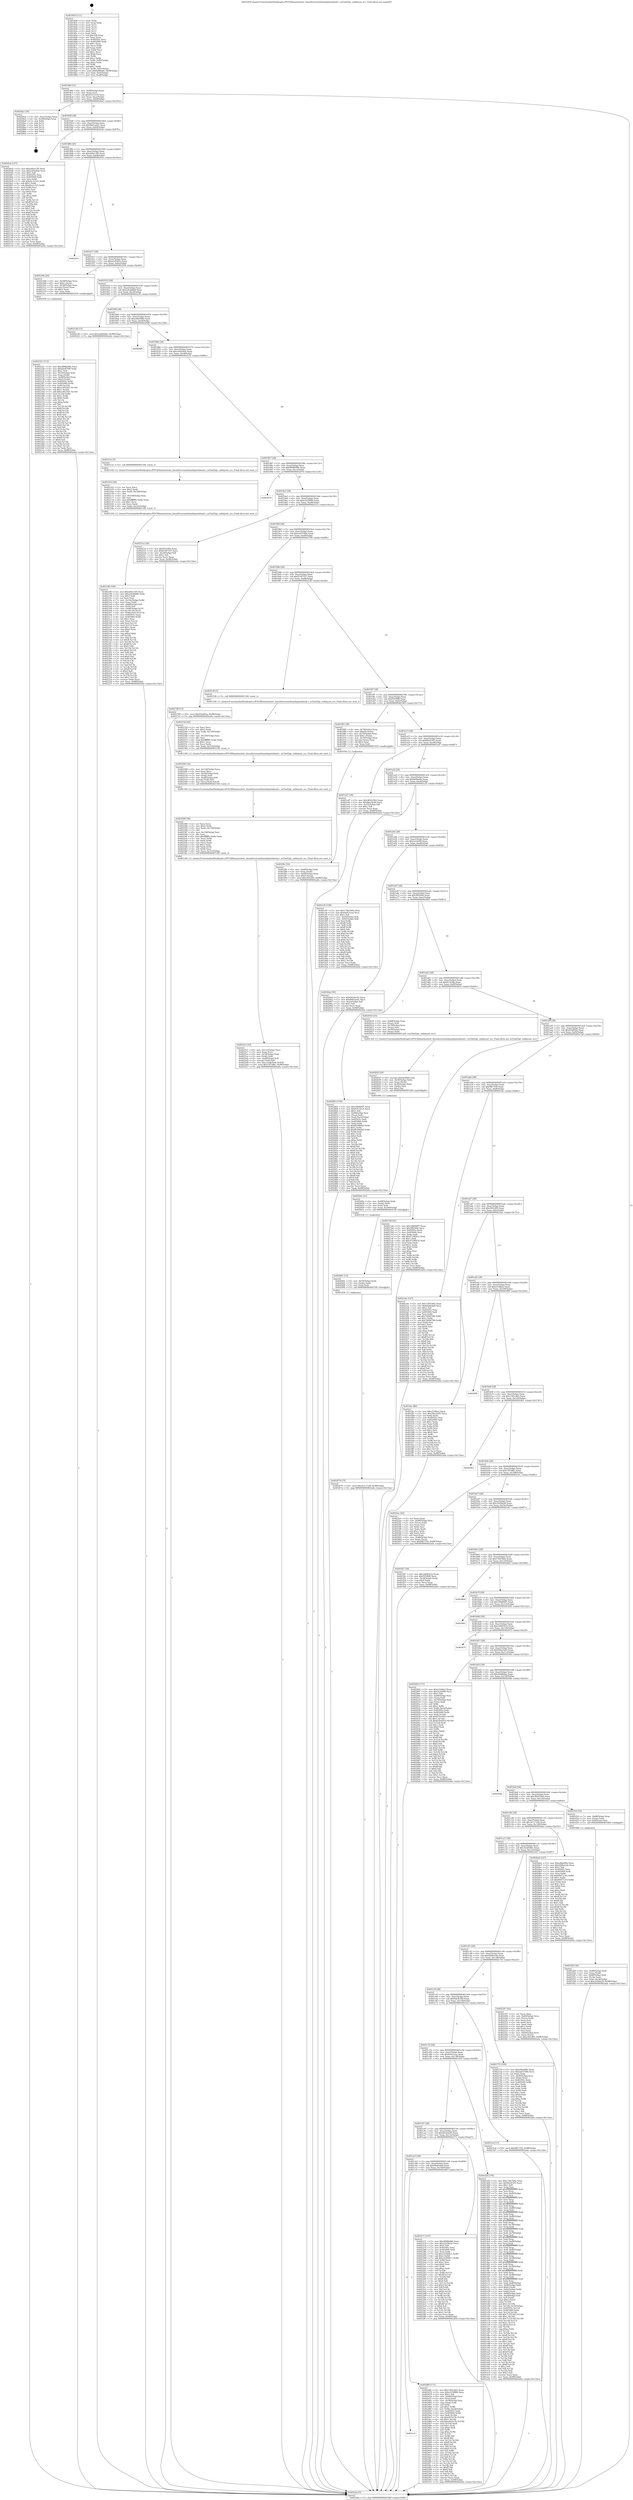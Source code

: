 digraph "0x401850" {
  label = "0x401850 (/mnt/c/Users/mathe/Desktop/tcc/POCII/binaries/extr_linuxdriversmtdnandspiwinbond.c_w25m02gv_ooblayout_ecc_Final-ollvm.out::main(0))"
  labelloc = "t"
  node[shape=record]

  Entry [label="",width=0.3,height=0.3,shape=circle,fillcolor=black,style=filled]
  "0x4018bf" [label="{
     0x4018bf [32]\l
     | [instrs]\l
     &nbsp;&nbsp;0x4018bf \<+6\>: mov -0x98(%rbp),%eax\l
     &nbsp;&nbsp;0x4018c5 \<+2\>: mov %eax,%ecx\l
     &nbsp;&nbsp;0x4018c7 \<+6\>: sub $0x935c5cc9,%ecx\l
     &nbsp;&nbsp;0x4018cd \<+6\>: mov %eax,-0xac(%rbp)\l
     &nbsp;&nbsp;0x4018d3 \<+6\>: mov %ecx,-0xb0(%rbp)\l
     &nbsp;&nbsp;0x4018d9 \<+6\>: je 00000000004028a2 \<main+0x1052\>\l
  }"]
  "0x4028a2" [label="{
     0x4028a2 [18]\l
     | [instrs]\l
     &nbsp;&nbsp;0x4028a2 \<+3\>: mov -0x2c(%rbp),%eax\l
     &nbsp;&nbsp;0x4028a5 \<+4\>: lea -0x28(%rbp),%rsp\l
     &nbsp;&nbsp;0x4028a9 \<+1\>: pop %rbx\l
     &nbsp;&nbsp;0x4028aa \<+2\>: pop %r12\l
     &nbsp;&nbsp;0x4028ac \<+2\>: pop %r13\l
     &nbsp;&nbsp;0x4028ae \<+2\>: pop %r14\l
     &nbsp;&nbsp;0x4028b0 \<+2\>: pop %r15\l
     &nbsp;&nbsp;0x4028b2 \<+1\>: pop %rbp\l
     &nbsp;&nbsp;0x4028b3 \<+1\>: ret\l
  }"]
  "0x4018df" [label="{
     0x4018df [28]\l
     | [instrs]\l
     &nbsp;&nbsp;0x4018df \<+5\>: jmp 00000000004018e4 \<main+0x94\>\l
     &nbsp;&nbsp;0x4018e4 \<+6\>: mov -0xac(%rbp),%eax\l
     &nbsp;&nbsp;0x4018ea \<+5\>: sub $0x9b91aad1,%eax\l
     &nbsp;&nbsp;0x4018ef \<+6\>: mov %eax,-0xb4(%rbp)\l
     &nbsp;&nbsp;0x4018f5 \<+6\>: je 00000000004020cb \<main+0x87b\>\l
  }"]
  Exit [label="",width=0.3,height=0.3,shape=circle,fillcolor=black,style=filled,peripheries=2]
  "0x4020cb" [label="{
     0x4020cb [147]\l
     | [instrs]\l
     &nbsp;&nbsp;0x4020cb \<+5\>: mov $0xa00e13f5,%eax\l
     &nbsp;&nbsp;0x4020d0 \<+5\>: mov $0xceb42deb,%ecx\l
     &nbsp;&nbsp;0x4020d5 \<+2\>: mov $0x1,%dl\l
     &nbsp;&nbsp;0x4020d7 \<+7\>: mov 0x40505c,%esi\l
     &nbsp;&nbsp;0x4020de \<+7\>: mov 0x405060,%edi\l
     &nbsp;&nbsp;0x4020e5 \<+3\>: mov %esi,%r8d\l
     &nbsp;&nbsp;0x4020e8 \<+7\>: add $0xd2c1c525,%r8d\l
     &nbsp;&nbsp;0x4020ef \<+4\>: sub $0x1,%r8d\l
     &nbsp;&nbsp;0x4020f3 \<+7\>: sub $0xd2c1c525,%r8d\l
     &nbsp;&nbsp;0x4020fa \<+4\>: imul %r8d,%esi\l
     &nbsp;&nbsp;0x4020fe \<+3\>: and $0x1,%esi\l
     &nbsp;&nbsp;0x402101 \<+3\>: cmp $0x0,%esi\l
     &nbsp;&nbsp;0x402104 \<+4\>: sete %r9b\l
     &nbsp;&nbsp;0x402108 \<+3\>: cmp $0xa,%edi\l
     &nbsp;&nbsp;0x40210b \<+4\>: setl %r10b\l
     &nbsp;&nbsp;0x40210f \<+3\>: mov %r9b,%r11b\l
     &nbsp;&nbsp;0x402112 \<+4\>: xor $0xff,%r11b\l
     &nbsp;&nbsp;0x402116 \<+3\>: mov %r10b,%bl\l
     &nbsp;&nbsp;0x402119 \<+3\>: xor $0xff,%bl\l
     &nbsp;&nbsp;0x40211c \<+3\>: xor $0x1,%dl\l
     &nbsp;&nbsp;0x40211f \<+3\>: mov %r11b,%r14b\l
     &nbsp;&nbsp;0x402122 \<+4\>: and $0xff,%r14b\l
     &nbsp;&nbsp;0x402126 \<+3\>: and %dl,%r9b\l
     &nbsp;&nbsp;0x402129 \<+3\>: mov %bl,%r15b\l
     &nbsp;&nbsp;0x40212c \<+4\>: and $0xff,%r15b\l
     &nbsp;&nbsp;0x402130 \<+3\>: and %dl,%r10b\l
     &nbsp;&nbsp;0x402133 \<+3\>: or %r9b,%r14b\l
     &nbsp;&nbsp;0x402136 \<+3\>: or %r10b,%r15b\l
     &nbsp;&nbsp;0x402139 \<+3\>: xor %r15b,%r14b\l
     &nbsp;&nbsp;0x40213c \<+3\>: or %bl,%r11b\l
     &nbsp;&nbsp;0x40213f \<+4\>: xor $0xff,%r11b\l
     &nbsp;&nbsp;0x402143 \<+3\>: or $0x1,%dl\l
     &nbsp;&nbsp;0x402146 \<+3\>: and %dl,%r11b\l
     &nbsp;&nbsp;0x402149 \<+3\>: or %r11b,%r14b\l
     &nbsp;&nbsp;0x40214c \<+4\>: test $0x1,%r14b\l
     &nbsp;&nbsp;0x402150 \<+3\>: cmovne %ecx,%eax\l
     &nbsp;&nbsp;0x402153 \<+6\>: mov %eax,-0x98(%rbp)\l
     &nbsp;&nbsp;0x402159 \<+5\>: jmp 0000000000402a0a \<main+0x11ba\>\l
  }"]
  "0x4018fb" [label="{
     0x4018fb [28]\l
     | [instrs]\l
     &nbsp;&nbsp;0x4018fb \<+5\>: jmp 0000000000401900 \<main+0xb0\>\l
     &nbsp;&nbsp;0x401900 \<+6\>: mov -0xac(%rbp),%eax\l
     &nbsp;&nbsp;0x401906 \<+5\>: sub $0xa00e13f5,%eax\l
     &nbsp;&nbsp;0x40190b \<+6\>: mov %eax,-0xb8(%rbp)\l
     &nbsp;&nbsp;0x401911 \<+6\>: je 000000000040291e \<main+0x10ce\>\l
  }"]
  "0x402670" [label="{
     0x402670 [15]\l
     | [instrs]\l
     &nbsp;&nbsp;0x402670 \<+10\>: movl $0x3e1c71d4,-0x98(%rbp)\l
     &nbsp;&nbsp;0x40267a \<+5\>: jmp 0000000000402a0a \<main+0x11ba\>\l
  }"]
  "0x40291e" [label="{
     0x40291e\l
  }", style=dashed]
  "0x401917" [label="{
     0x401917 [28]\l
     | [instrs]\l
     &nbsp;&nbsp;0x401917 \<+5\>: jmp 000000000040191c \<main+0xcc\>\l
     &nbsp;&nbsp;0x40191c \<+6\>: mov -0xac(%rbp),%eax\l
     &nbsp;&nbsp;0x401922 \<+5\>: sub $0xa2a56d3c,%eax\l
     &nbsp;&nbsp;0x401927 \<+6\>: mov %eax,-0xbc(%rbp)\l
     &nbsp;&nbsp;0x40192d \<+6\>: je 0000000000402304 \<main+0xab4\>\l
  }"]
  "0x402661" [label="{
     0x402661 [15]\l
     | [instrs]\l
     &nbsp;&nbsp;0x402661 \<+4\>: mov -0x50(%rbp),%rdx\l
     &nbsp;&nbsp;0x402665 \<+3\>: mov (%rdx),%rdx\l
     &nbsp;&nbsp;0x402668 \<+3\>: mov %rdx,%rdi\l
     &nbsp;&nbsp;0x40266b \<+5\>: call 0000000000401030 \<free@plt\>\l
     | [calls]\l
     &nbsp;&nbsp;0x401030 \{1\} (unknown)\l
  }"]
  "0x402304" [label="{
     0x402304 [29]\l
     | [instrs]\l
     &nbsp;&nbsp;0x402304 \<+4\>: mov -0x58(%rbp),%rax\l
     &nbsp;&nbsp;0x402308 \<+6\>: movl $0x1,(%rax)\l
     &nbsp;&nbsp;0x40230e \<+4\>: mov -0x58(%rbp),%rax\l
     &nbsp;&nbsp;0x402312 \<+3\>: movslq (%rax),%rax\l
     &nbsp;&nbsp;0x402315 \<+4\>: shl $0x3,%rax\l
     &nbsp;&nbsp;0x402319 \<+3\>: mov %rax,%rdi\l
     &nbsp;&nbsp;0x40231c \<+5\>: call 0000000000401050 \<malloc@plt\>\l
     | [calls]\l
     &nbsp;&nbsp;0x401050 \{1\} (unknown)\l
  }"]
  "0x401933" [label="{
     0x401933 [28]\l
     | [instrs]\l
     &nbsp;&nbsp;0x401933 \<+5\>: jmp 0000000000401938 \<main+0xe8\>\l
     &nbsp;&nbsp;0x401938 \<+6\>: mov -0xac(%rbp),%eax\l
     &nbsp;&nbsp;0x40193e \<+5\>: sub $0xa2b2bb68,%eax\l
     &nbsp;&nbsp;0x401943 \<+6\>: mov %eax,-0xc0(%rbp)\l
     &nbsp;&nbsp;0x401949 \<+6\>: je 0000000000402238 \<main+0x9e8\>\l
  }"]
  "0x40264c" [label="{
     0x40264c [21]\l
     | [instrs]\l
     &nbsp;&nbsp;0x40264c \<+4\>: mov -0x68(%rbp),%rdx\l
     &nbsp;&nbsp;0x402650 \<+3\>: mov (%rdx),%rdx\l
     &nbsp;&nbsp;0x402653 \<+3\>: mov %rdx,%rdi\l
     &nbsp;&nbsp;0x402656 \<+6\>: mov %eax,-0x160(%rbp)\l
     &nbsp;&nbsp;0x40265c \<+5\>: call 0000000000401030 \<free@plt\>\l
     | [calls]\l
     &nbsp;&nbsp;0x401030 \{1\} (unknown)\l
  }"]
  "0x402238" [label="{
     0x402238 [15]\l
     | [instrs]\l
     &nbsp;&nbsp;0x402238 \<+10\>: movl $0x3edd59dc,-0x98(%rbp)\l
     &nbsp;&nbsp;0x402242 \<+5\>: jmp 0000000000402a0a \<main+0x11ba\>\l
  }"]
  "0x40194f" [label="{
     0x40194f [28]\l
     | [instrs]\l
     &nbsp;&nbsp;0x40194f \<+5\>: jmp 0000000000401954 \<main+0x104\>\l
     &nbsp;&nbsp;0x401954 \<+6\>: mov -0xac(%rbp),%eax\l
     &nbsp;&nbsp;0x40195a \<+5\>: sub $0xa46e09fe,%eax\l
     &nbsp;&nbsp;0x40195f \<+6\>: mov %eax,-0xc4(%rbp)\l
     &nbsp;&nbsp;0x401965 \<+6\>: je 00000000004029d6 \<main+0x1186\>\l
  }"]
  "0x40262f" [label="{
     0x40262f [29]\l
     | [instrs]\l
     &nbsp;&nbsp;0x40262f \<+10\>: movabs $0x4030b6,%rdi\l
     &nbsp;&nbsp;0x402639 \<+4\>: mov -0x40(%rbp),%rdx\l
     &nbsp;&nbsp;0x40263d \<+2\>: mov %eax,(%rdx)\l
     &nbsp;&nbsp;0x40263f \<+4\>: mov -0x40(%rbp),%rdx\l
     &nbsp;&nbsp;0x402643 \<+2\>: mov (%rdx),%esi\l
     &nbsp;&nbsp;0x402645 \<+2\>: mov $0x0,%al\l
     &nbsp;&nbsp;0x402647 \<+5\>: call 0000000000401040 \<printf@plt\>\l
     | [calls]\l
     &nbsp;&nbsp;0x401040 \{1\} (unknown)\l
  }"]
  "0x4029d6" [label="{
     0x4029d6\l
  }", style=dashed]
  "0x40196b" [label="{
     0x40196b [28]\l
     | [instrs]\l
     &nbsp;&nbsp;0x40196b \<+5\>: jmp 0000000000401970 \<main+0x120\>\l
     &nbsp;&nbsp;0x401970 \<+6\>: mov -0xac(%rbp),%eax\l
     &nbsp;&nbsp;0x401976 \<+5\>: sub $0xceb42deb,%eax\l
     &nbsp;&nbsp;0x40197b \<+6\>: mov %eax,-0xc8(%rbp)\l
     &nbsp;&nbsp;0x401981 \<+6\>: je 000000000040215e \<main+0x90e\>\l
  }"]
  "0x4025c1" [label="{
     0x4025c1 [43]\l
     | [instrs]\l
     &nbsp;&nbsp;0x4025c1 \<+6\>: mov -0x15c(%rbp),%ecx\l
     &nbsp;&nbsp;0x4025c7 \<+3\>: imul %eax,%ecx\l
     &nbsp;&nbsp;0x4025ca \<+4\>: mov -0x50(%rbp),%rdi\l
     &nbsp;&nbsp;0x4025ce \<+3\>: mov (%rdi),%rdi\l
     &nbsp;&nbsp;0x4025d1 \<+4\>: mov -0x48(%rbp),%r8\l
     &nbsp;&nbsp;0x4025d5 \<+3\>: movslq (%r8),%r8\l
     &nbsp;&nbsp;0x4025d8 \<+5\>: mov %ecx,0x4(%rdi,%r8,8)\l
     &nbsp;&nbsp;0x4025dd \<+10\>: movl $0x15f7df6c,-0x98(%rbp)\l
     &nbsp;&nbsp;0x4025e7 \<+5\>: jmp 0000000000402a0a \<main+0x11ba\>\l
  }"]
  "0x40215e" [label="{
     0x40215e [5]\l
     | [instrs]\l
     &nbsp;&nbsp;0x40215e \<+5\>: call 0000000000401160 \<next_i\>\l
     | [calls]\l
     &nbsp;&nbsp;0x401160 \{1\} (/mnt/c/Users/mathe/Desktop/tcc/POCII/binaries/extr_linuxdriversmtdnandspiwinbond.c_w25m02gv_ooblayout_ecc_Final-ollvm.out::next_i)\l
  }"]
  "0x401987" [label="{
     0x401987 [28]\l
     | [instrs]\l
     &nbsp;&nbsp;0x401987 \<+5\>: jmp 000000000040198c \<main+0x13c\>\l
     &nbsp;&nbsp;0x40198c \<+6\>: mov -0xac(%rbp),%eax\l
     &nbsp;&nbsp;0x401992 \<+5\>: sub $0xd898b99b,%eax\l
     &nbsp;&nbsp;0x401997 \<+6\>: mov %eax,-0xcc(%rbp)\l
     &nbsp;&nbsp;0x40199d \<+6\>: je 0000000000402974 \<main+0x1124\>\l
  }"]
  "0x402589" [label="{
     0x402589 [56]\l
     | [instrs]\l
     &nbsp;&nbsp;0x402589 \<+2\>: xor %ecx,%ecx\l
     &nbsp;&nbsp;0x40258b \<+5\>: mov $0x2,%edx\l
     &nbsp;&nbsp;0x402590 \<+6\>: mov %edx,-0x158(%rbp)\l
     &nbsp;&nbsp;0x402596 \<+1\>: cltd\l
     &nbsp;&nbsp;0x402597 \<+6\>: mov -0x158(%rbp),%esi\l
     &nbsp;&nbsp;0x40259d \<+2\>: idiv %esi\l
     &nbsp;&nbsp;0x40259f \<+6\>: imul $0xfffffffe,%edx,%edx\l
     &nbsp;&nbsp;0x4025a5 \<+3\>: mov %ecx,%r9d\l
     &nbsp;&nbsp;0x4025a8 \<+3\>: sub %edx,%r9d\l
     &nbsp;&nbsp;0x4025ab \<+2\>: mov %ecx,%edx\l
     &nbsp;&nbsp;0x4025ad \<+3\>: sub $0x1,%edx\l
     &nbsp;&nbsp;0x4025b0 \<+3\>: add %edx,%r9d\l
     &nbsp;&nbsp;0x4025b3 \<+3\>: sub %r9d,%ecx\l
     &nbsp;&nbsp;0x4025b6 \<+6\>: mov %ecx,-0x15c(%rbp)\l
     &nbsp;&nbsp;0x4025bc \<+5\>: call 0000000000401160 \<next_i\>\l
     | [calls]\l
     &nbsp;&nbsp;0x401160 \{1\} (/mnt/c/Users/mathe/Desktop/tcc/POCII/binaries/extr_linuxdriversmtdnandspiwinbond.c_w25m02gv_ooblayout_ecc_Final-ollvm.out::next_i)\l
  }"]
  "0x402974" [label="{
     0x402974\l
  }", style=dashed]
  "0x4019a3" [label="{
     0x4019a3 [28]\l
     | [instrs]\l
     &nbsp;&nbsp;0x4019a3 \<+5\>: jmp 00000000004019a8 \<main+0x158\>\l
     &nbsp;&nbsp;0x4019a8 \<+6\>: mov -0xac(%rbp),%eax\l
     &nbsp;&nbsp;0x4019ae \<+5\>: sub $0xe325f984,%eax\l
     &nbsp;&nbsp;0x4019b3 \<+6\>: mov %eax,-0xd0(%rbp)\l
     &nbsp;&nbsp;0x4019b9 \<+6\>: je 000000000040251a \<main+0xcca\>\l
  }"]
  "0x402569" [label="{
     0x402569 [32]\l
     | [instrs]\l
     &nbsp;&nbsp;0x402569 \<+6\>: mov -0x154(%rbp),%ecx\l
     &nbsp;&nbsp;0x40256f \<+3\>: imul %eax,%ecx\l
     &nbsp;&nbsp;0x402572 \<+4\>: mov -0x50(%rbp),%rdi\l
     &nbsp;&nbsp;0x402576 \<+3\>: mov (%rdi),%rdi\l
     &nbsp;&nbsp;0x402579 \<+4\>: mov -0x48(%rbp),%r8\l
     &nbsp;&nbsp;0x40257d \<+3\>: movslq (%r8),%r8\l
     &nbsp;&nbsp;0x402580 \<+4\>: mov %ecx,(%rdi,%r8,8)\l
     &nbsp;&nbsp;0x402584 \<+5\>: call 0000000000401160 \<next_i\>\l
     | [calls]\l
     &nbsp;&nbsp;0x401160 \{1\} (/mnt/c/Users/mathe/Desktop/tcc/POCII/binaries/extr_linuxdriversmtdnandspiwinbond.c_w25m02gv_ooblayout_ecc_Final-ollvm.out::next_i)\l
  }"]
  "0x40251a" [label="{
     0x40251a [30]\l
     | [instrs]\l
     &nbsp;&nbsp;0x40251a \<+5\>: mov $0x61418fa,%eax\l
     &nbsp;&nbsp;0x40251f \<+5\>: mov $0xf2397107,%ecx\l
     &nbsp;&nbsp;0x402524 \<+3\>: mov -0x2d(%rbp),%dl\l
     &nbsp;&nbsp;0x402527 \<+3\>: test $0x1,%dl\l
     &nbsp;&nbsp;0x40252a \<+3\>: cmovne %ecx,%eax\l
     &nbsp;&nbsp;0x40252d \<+6\>: mov %eax,-0x98(%rbp)\l
     &nbsp;&nbsp;0x402533 \<+5\>: jmp 0000000000402a0a \<main+0x11ba\>\l
  }"]
  "0x4019bf" [label="{
     0x4019bf [28]\l
     | [instrs]\l
     &nbsp;&nbsp;0x4019bf \<+5\>: jmp 00000000004019c4 \<main+0x174\>\l
     &nbsp;&nbsp;0x4019c4 \<+6\>: mov -0xac(%rbp),%eax\l
     &nbsp;&nbsp;0x4019ca \<+5\>: sub $0xea05706e,%eax\l
     &nbsp;&nbsp;0x4019cf \<+6\>: mov %eax,-0xd4(%rbp)\l
     &nbsp;&nbsp;0x4019d5 \<+6\>: je 0000000000402799 \<main+0xf49\>\l
  }"]
  "0x40253d" [label="{
     0x40253d [44]\l
     | [instrs]\l
     &nbsp;&nbsp;0x40253d \<+2\>: xor %ecx,%ecx\l
     &nbsp;&nbsp;0x40253f \<+5\>: mov $0x2,%edx\l
     &nbsp;&nbsp;0x402544 \<+6\>: mov %edx,-0x150(%rbp)\l
     &nbsp;&nbsp;0x40254a \<+1\>: cltd\l
     &nbsp;&nbsp;0x40254b \<+6\>: mov -0x150(%rbp),%esi\l
     &nbsp;&nbsp;0x402551 \<+2\>: idiv %esi\l
     &nbsp;&nbsp;0x402553 \<+6\>: imul $0xfffffffe,%edx,%edx\l
     &nbsp;&nbsp;0x402559 \<+3\>: sub $0x1,%ecx\l
     &nbsp;&nbsp;0x40255c \<+2\>: sub %ecx,%edx\l
     &nbsp;&nbsp;0x40255e \<+6\>: mov %edx,-0x154(%rbp)\l
     &nbsp;&nbsp;0x402564 \<+5\>: call 0000000000401160 \<next_i\>\l
     | [calls]\l
     &nbsp;&nbsp;0x401160 \{1\} (/mnt/c/Users/mathe/Desktop/tcc/POCII/binaries/extr_linuxdriversmtdnandspiwinbond.c_w25m02gv_ooblayout_ecc_Final-ollvm.out::next_i)\l
  }"]
  "0x402799" [label="{
     0x402799 [15]\l
     | [instrs]\l
     &nbsp;&nbsp;0x402799 \<+10\>: movl $0x91b993a,-0x98(%rbp)\l
     &nbsp;&nbsp;0x4027a3 \<+5\>: jmp 0000000000402a0a \<main+0x11ba\>\l
  }"]
  "0x4019db" [label="{
     0x4019db [28]\l
     | [instrs]\l
     &nbsp;&nbsp;0x4019db \<+5\>: jmp 00000000004019e0 \<main+0x190\>\l
     &nbsp;&nbsp;0x4019e0 \<+6\>: mov -0xac(%rbp),%eax\l
     &nbsp;&nbsp;0x4019e6 \<+5\>: sub $0xf2397107,%eax\l
     &nbsp;&nbsp;0x4019eb \<+6\>: mov %eax,-0xd8(%rbp)\l
     &nbsp;&nbsp;0x4019f1 \<+6\>: je 0000000000402538 \<main+0xce8\>\l
  }"]
  "0x401ccf" [label="{
     0x401ccf\l
  }", style=dashed]
  "0x402538" [label="{
     0x402538 [5]\l
     | [instrs]\l
     &nbsp;&nbsp;0x402538 \<+5\>: call 0000000000401160 \<next_i\>\l
     | [calls]\l
     &nbsp;&nbsp;0x401160 \{1\} (/mnt/c/Users/mathe/Desktop/tcc/POCII/binaries/extr_linuxdriversmtdnandspiwinbond.c_w25m02gv_ooblayout_ecc_Final-ollvm.out::next_i)\l
  }"]
  "0x4019f7" [label="{
     0x4019f7 [28]\l
     | [instrs]\l
     &nbsp;&nbsp;0x4019f7 \<+5\>: jmp 00000000004019fc \<main+0x1ac\>\l
     &nbsp;&nbsp;0x4019fc \<+6\>: mov -0xac(%rbp),%eax\l
     &nbsp;&nbsp;0x401a02 \<+5\>: sub $0xf5f1f8f8,%eax\l
     &nbsp;&nbsp;0x401a07 \<+6\>: mov %eax,-0xdc(%rbp)\l
     &nbsp;&nbsp;0x401a0d \<+6\>: je 0000000000401f65 \<main+0x715\>\l
  }"]
  "0x40246f" [label="{
     0x40246f [171]\l
     | [instrs]\l
     &nbsp;&nbsp;0x40246f \<+5\>: mov $0x1385c9d3,%eax\l
     &nbsp;&nbsp;0x402474 \<+5\>: mov $0xe325f984,%ecx\l
     &nbsp;&nbsp;0x402479 \<+2\>: mov $0x1,%dl\l
     &nbsp;&nbsp;0x40247b \<+4\>: mov -0x48(%rbp),%rsi\l
     &nbsp;&nbsp;0x40247f \<+2\>: mov (%rsi),%edi\l
     &nbsp;&nbsp;0x402481 \<+4\>: mov -0x58(%rbp),%rsi\l
     &nbsp;&nbsp;0x402485 \<+2\>: cmp (%rsi),%edi\l
     &nbsp;&nbsp;0x402487 \<+4\>: setl %r8b\l
     &nbsp;&nbsp;0x40248b \<+4\>: and $0x1,%r8b\l
     &nbsp;&nbsp;0x40248f \<+4\>: mov %r8b,-0x2d(%rbp)\l
     &nbsp;&nbsp;0x402493 \<+7\>: mov 0x40505c,%edi\l
     &nbsp;&nbsp;0x40249a \<+8\>: mov 0x405060,%r9d\l
     &nbsp;&nbsp;0x4024a2 \<+3\>: mov %edi,%r10d\l
     &nbsp;&nbsp;0x4024a5 \<+7\>: sub $0xe935e7fc,%r10d\l
     &nbsp;&nbsp;0x4024ac \<+4\>: sub $0x1,%r10d\l
     &nbsp;&nbsp;0x4024b0 \<+7\>: add $0xe935e7fc,%r10d\l
     &nbsp;&nbsp;0x4024b7 \<+4\>: imul %r10d,%edi\l
     &nbsp;&nbsp;0x4024bb \<+3\>: and $0x1,%edi\l
     &nbsp;&nbsp;0x4024be \<+3\>: cmp $0x0,%edi\l
     &nbsp;&nbsp;0x4024c1 \<+4\>: sete %r8b\l
     &nbsp;&nbsp;0x4024c5 \<+4\>: cmp $0xa,%r9d\l
     &nbsp;&nbsp;0x4024c9 \<+4\>: setl %r11b\l
     &nbsp;&nbsp;0x4024cd \<+3\>: mov %r8b,%bl\l
     &nbsp;&nbsp;0x4024d0 \<+3\>: xor $0xff,%bl\l
     &nbsp;&nbsp;0x4024d3 \<+3\>: mov %r11b,%r14b\l
     &nbsp;&nbsp;0x4024d6 \<+4\>: xor $0xff,%r14b\l
     &nbsp;&nbsp;0x4024da \<+3\>: xor $0x0,%dl\l
     &nbsp;&nbsp;0x4024dd \<+3\>: mov %bl,%r15b\l
     &nbsp;&nbsp;0x4024e0 \<+4\>: and $0x0,%r15b\l
     &nbsp;&nbsp;0x4024e4 \<+3\>: and %dl,%r8b\l
     &nbsp;&nbsp;0x4024e7 \<+3\>: mov %r14b,%r12b\l
     &nbsp;&nbsp;0x4024ea \<+4\>: and $0x0,%r12b\l
     &nbsp;&nbsp;0x4024ee \<+3\>: and %dl,%r11b\l
     &nbsp;&nbsp;0x4024f1 \<+3\>: or %r8b,%r15b\l
     &nbsp;&nbsp;0x4024f4 \<+3\>: or %r11b,%r12b\l
     &nbsp;&nbsp;0x4024f7 \<+3\>: xor %r12b,%r15b\l
     &nbsp;&nbsp;0x4024fa \<+3\>: or %r14b,%bl\l
     &nbsp;&nbsp;0x4024fd \<+3\>: xor $0xff,%bl\l
     &nbsp;&nbsp;0x402500 \<+3\>: or $0x0,%dl\l
     &nbsp;&nbsp;0x402503 \<+2\>: and %dl,%bl\l
     &nbsp;&nbsp;0x402505 \<+3\>: or %bl,%r15b\l
     &nbsp;&nbsp;0x402508 \<+4\>: test $0x1,%r15b\l
     &nbsp;&nbsp;0x40250c \<+3\>: cmovne %ecx,%eax\l
     &nbsp;&nbsp;0x40250f \<+6\>: mov %eax,-0x98(%rbp)\l
     &nbsp;&nbsp;0x402515 \<+5\>: jmp 0000000000402a0a \<main+0x11ba\>\l
  }"]
  "0x401f65" [label="{
     0x401f65 [39]\l
     | [instrs]\l
     &nbsp;&nbsp;0x401f65 \<+4\>: mov -0x78(%rbp),%rax\l
     &nbsp;&nbsp;0x401f69 \<+6\>: movl $0x64,(%rax)\l
     &nbsp;&nbsp;0x401f6f \<+4\>: mov -0x70(%rbp),%rax\l
     &nbsp;&nbsp;0x401f73 \<+6\>: movl $0x1,(%rax)\l
     &nbsp;&nbsp;0x401f79 \<+4\>: mov -0x70(%rbp),%rax\l
     &nbsp;&nbsp;0x401f7d \<+3\>: movslq (%rax),%rax\l
     &nbsp;&nbsp;0x401f80 \<+4\>: shl $0x2,%rax\l
     &nbsp;&nbsp;0x401f84 \<+3\>: mov %rax,%rdi\l
     &nbsp;&nbsp;0x401f87 \<+5\>: call 0000000000401050 \<malloc@plt\>\l
     | [calls]\l
     &nbsp;&nbsp;0x401050 \{1\} (unknown)\l
  }"]
  "0x401a13" [label="{
     0x401a13 [28]\l
     | [instrs]\l
     &nbsp;&nbsp;0x401a13 \<+5\>: jmp 0000000000401a18 \<main+0x1c8\>\l
     &nbsp;&nbsp;0x401a18 \<+6\>: mov -0xac(%rbp),%eax\l
     &nbsp;&nbsp;0x401a1e \<+5\>: sub $0xf9a415f5,%eax\l
     &nbsp;&nbsp;0x401a23 \<+6\>: mov %eax,-0xe0(%rbp)\l
     &nbsp;&nbsp;0x401a29 \<+6\>: je 0000000000401ed7 \<main+0x687\>\l
  }"]
  "0x402321" [label="{
     0x402321 [172]\l
     | [instrs]\l
     &nbsp;&nbsp;0x402321 \<+5\>: mov $0xd898b99b,%ecx\l
     &nbsp;&nbsp;0x402326 \<+5\>: mov $0x4dcfb789,%edx\l
     &nbsp;&nbsp;0x40232b \<+3\>: mov $0x1,%sil\l
     &nbsp;&nbsp;0x40232e \<+4\>: mov -0x50(%rbp),%rdi\l
     &nbsp;&nbsp;0x402332 \<+3\>: mov %rax,(%rdi)\l
     &nbsp;&nbsp;0x402335 \<+4\>: mov -0x48(%rbp),%rax\l
     &nbsp;&nbsp;0x402339 \<+6\>: movl $0x0,(%rax)\l
     &nbsp;&nbsp;0x40233f \<+8\>: mov 0x40505c,%r8d\l
     &nbsp;&nbsp;0x402347 \<+8\>: mov 0x405060,%r9d\l
     &nbsp;&nbsp;0x40234f \<+3\>: mov %r8d,%r10d\l
     &nbsp;&nbsp;0x402352 \<+7\>: sub $0xcc4633b7,%r10d\l
     &nbsp;&nbsp;0x402359 \<+4\>: sub $0x1,%r10d\l
     &nbsp;&nbsp;0x40235d \<+7\>: add $0xcc4633b7,%r10d\l
     &nbsp;&nbsp;0x402364 \<+4\>: imul %r10d,%r8d\l
     &nbsp;&nbsp;0x402368 \<+4\>: and $0x1,%r8d\l
     &nbsp;&nbsp;0x40236c \<+4\>: cmp $0x0,%r8d\l
     &nbsp;&nbsp;0x402370 \<+4\>: sete %r11b\l
     &nbsp;&nbsp;0x402374 \<+4\>: cmp $0xa,%r9d\l
     &nbsp;&nbsp;0x402378 \<+3\>: setl %bl\l
     &nbsp;&nbsp;0x40237b \<+3\>: mov %r11b,%r14b\l
     &nbsp;&nbsp;0x40237e \<+4\>: xor $0xff,%r14b\l
     &nbsp;&nbsp;0x402382 \<+3\>: mov %bl,%r15b\l
     &nbsp;&nbsp;0x402385 \<+4\>: xor $0xff,%r15b\l
     &nbsp;&nbsp;0x402389 \<+4\>: xor $0x0,%sil\l
     &nbsp;&nbsp;0x40238d \<+3\>: mov %r14b,%r12b\l
     &nbsp;&nbsp;0x402390 \<+4\>: and $0x0,%r12b\l
     &nbsp;&nbsp;0x402394 \<+3\>: and %sil,%r11b\l
     &nbsp;&nbsp;0x402397 \<+3\>: mov %r15b,%r13b\l
     &nbsp;&nbsp;0x40239a \<+4\>: and $0x0,%r13b\l
     &nbsp;&nbsp;0x40239e \<+3\>: and %sil,%bl\l
     &nbsp;&nbsp;0x4023a1 \<+3\>: or %r11b,%r12b\l
     &nbsp;&nbsp;0x4023a4 \<+3\>: or %bl,%r13b\l
     &nbsp;&nbsp;0x4023a7 \<+3\>: xor %r13b,%r12b\l
     &nbsp;&nbsp;0x4023aa \<+3\>: or %r15b,%r14b\l
     &nbsp;&nbsp;0x4023ad \<+4\>: xor $0xff,%r14b\l
     &nbsp;&nbsp;0x4023b1 \<+4\>: or $0x0,%sil\l
     &nbsp;&nbsp;0x4023b5 \<+3\>: and %sil,%r14b\l
     &nbsp;&nbsp;0x4023b8 \<+3\>: or %r14b,%r12b\l
     &nbsp;&nbsp;0x4023bb \<+4\>: test $0x1,%r12b\l
     &nbsp;&nbsp;0x4023bf \<+3\>: cmovne %edx,%ecx\l
     &nbsp;&nbsp;0x4023c2 \<+6\>: mov %ecx,-0x98(%rbp)\l
     &nbsp;&nbsp;0x4023c8 \<+5\>: jmp 0000000000402a0a \<main+0x11ba\>\l
  }"]
  "0x401ed7" [label="{
     0x401ed7 [30]\l
     | [instrs]\l
     &nbsp;&nbsp;0x401ed7 \<+5\>: mov $0x38203562,%eax\l
     &nbsp;&nbsp;0x401edc \<+5\>: mov $0x6bec9c64,%ecx\l
     &nbsp;&nbsp;0x401ee1 \<+3\>: mov -0x35(%rbp),%dl\l
     &nbsp;&nbsp;0x401ee4 \<+3\>: test $0x1,%dl\l
     &nbsp;&nbsp;0x401ee7 \<+3\>: cmovne %ecx,%eax\l
     &nbsp;&nbsp;0x401eea \<+6\>: mov %eax,-0x98(%rbp)\l
     &nbsp;&nbsp;0x401ef0 \<+5\>: jmp 0000000000402a0a \<main+0x11ba\>\l
  }"]
  "0x401a2f" [label="{
     0x401a2f [28]\l
     | [instrs]\l
     &nbsp;&nbsp;0x401a2f \<+5\>: jmp 0000000000401a34 \<main+0x1e4\>\l
     &nbsp;&nbsp;0x401a34 \<+6\>: mov -0xac(%rbp),%eax\l
     &nbsp;&nbsp;0x401a3a \<+5\>: sub $0xfaf46a6e,%eax\l
     &nbsp;&nbsp;0x401a3f \<+6\>: mov %eax,-0xe4(%rbp)\l
     &nbsp;&nbsp;0x401a45 \<+6\>: je 0000000000401cf5 \<main+0x4a5\>\l
  }"]
  "0x401cb3" [label="{
     0x401cb3 [28]\l
     | [instrs]\l
     &nbsp;&nbsp;0x401cb3 \<+5\>: jmp 0000000000401cb8 \<main+0x468\>\l
     &nbsp;&nbsp;0x401cb8 \<+6\>: mov -0xac(%rbp),%eax\l
     &nbsp;&nbsp;0x401cbe \<+5\>: sub $0x64e6cba6,%eax\l
     &nbsp;&nbsp;0x401cc3 \<+6\>: mov %eax,-0x140(%rbp)\l
     &nbsp;&nbsp;0x401cc9 \<+6\>: je 000000000040246f \<main+0xc1f\>\l
  }"]
  "0x401cf5" [label="{
     0x401cf5 [106]\l
     | [instrs]\l
     &nbsp;&nbsp;0x401cf5 \<+5\>: mov $0x17bb7b0a,%eax\l
     &nbsp;&nbsp;0x401cfa \<+5\>: mov $0x4e915cea,%ecx\l
     &nbsp;&nbsp;0x401cff \<+2\>: mov $0x1,%dl\l
     &nbsp;&nbsp;0x401d01 \<+7\>: mov -0x92(%rbp),%sil\l
     &nbsp;&nbsp;0x401d08 \<+7\>: mov -0x91(%rbp),%dil\l
     &nbsp;&nbsp;0x401d0f \<+3\>: mov %sil,%r8b\l
     &nbsp;&nbsp;0x401d12 \<+4\>: xor $0xff,%r8b\l
     &nbsp;&nbsp;0x401d16 \<+3\>: mov %dil,%r9b\l
     &nbsp;&nbsp;0x401d19 \<+4\>: xor $0xff,%r9b\l
     &nbsp;&nbsp;0x401d1d \<+3\>: xor $0x0,%dl\l
     &nbsp;&nbsp;0x401d20 \<+3\>: mov %r8b,%r10b\l
     &nbsp;&nbsp;0x401d23 \<+4\>: and $0x0,%r10b\l
     &nbsp;&nbsp;0x401d27 \<+3\>: and %dl,%sil\l
     &nbsp;&nbsp;0x401d2a \<+3\>: mov %r9b,%r11b\l
     &nbsp;&nbsp;0x401d2d \<+4\>: and $0x0,%r11b\l
     &nbsp;&nbsp;0x401d31 \<+3\>: and %dl,%dil\l
     &nbsp;&nbsp;0x401d34 \<+3\>: or %sil,%r10b\l
     &nbsp;&nbsp;0x401d37 \<+3\>: or %dil,%r11b\l
     &nbsp;&nbsp;0x401d3a \<+3\>: xor %r11b,%r10b\l
     &nbsp;&nbsp;0x401d3d \<+3\>: or %r9b,%r8b\l
     &nbsp;&nbsp;0x401d40 \<+4\>: xor $0xff,%r8b\l
     &nbsp;&nbsp;0x401d44 \<+3\>: or $0x0,%dl\l
     &nbsp;&nbsp;0x401d47 \<+3\>: and %dl,%r8b\l
     &nbsp;&nbsp;0x401d4a \<+3\>: or %r8b,%r10b\l
     &nbsp;&nbsp;0x401d4d \<+4\>: test $0x1,%r10b\l
     &nbsp;&nbsp;0x401d51 \<+3\>: cmovne %ecx,%eax\l
     &nbsp;&nbsp;0x401d54 \<+6\>: mov %eax,-0x98(%rbp)\l
     &nbsp;&nbsp;0x401d5a \<+5\>: jmp 0000000000402a0a \<main+0x11ba\>\l
  }"]
  "0x401a4b" [label="{
     0x401a4b [28]\l
     | [instrs]\l
     &nbsp;&nbsp;0x401a4b \<+5\>: jmp 0000000000401a50 \<main+0x200\>\l
     &nbsp;&nbsp;0x401a50 \<+6\>: mov -0xac(%rbp),%eax\l
     &nbsp;&nbsp;0x401a56 \<+5\>: sub $0x3a3a040,%eax\l
     &nbsp;&nbsp;0x401a5b \<+6\>: mov %eax,-0xe8(%rbp)\l
     &nbsp;&nbsp;0x401a61 \<+6\>: je 00000000004020ad \<main+0x85d\>\l
  }"]
  "0x402a0a" [label="{
     0x402a0a [5]\l
     | [instrs]\l
     &nbsp;&nbsp;0x402a0a \<+5\>: jmp 00000000004018bf \<main+0x6f\>\l
  }"]
  "0x401850" [label="{
     0x401850 [111]\l
     | [instrs]\l
     &nbsp;&nbsp;0x401850 \<+1\>: push %rbp\l
     &nbsp;&nbsp;0x401851 \<+3\>: mov %rsp,%rbp\l
     &nbsp;&nbsp;0x401854 \<+2\>: push %r15\l
     &nbsp;&nbsp;0x401856 \<+2\>: push %r14\l
     &nbsp;&nbsp;0x401858 \<+2\>: push %r13\l
     &nbsp;&nbsp;0x40185a \<+2\>: push %r12\l
     &nbsp;&nbsp;0x40185c \<+1\>: push %rbx\l
     &nbsp;&nbsp;0x40185d \<+7\>: sub $0x168,%rsp\l
     &nbsp;&nbsp;0x401864 \<+2\>: xor %eax,%eax\l
     &nbsp;&nbsp;0x401866 \<+7\>: mov 0x40505c,%ecx\l
     &nbsp;&nbsp;0x40186d \<+7\>: mov 0x405060,%edx\l
     &nbsp;&nbsp;0x401874 \<+3\>: sub $0x1,%eax\l
     &nbsp;&nbsp;0x401877 \<+3\>: mov %ecx,%r8d\l
     &nbsp;&nbsp;0x40187a \<+3\>: add %eax,%r8d\l
     &nbsp;&nbsp;0x40187d \<+4\>: imul %r8d,%ecx\l
     &nbsp;&nbsp;0x401881 \<+3\>: and $0x1,%ecx\l
     &nbsp;&nbsp;0x401884 \<+3\>: cmp $0x0,%ecx\l
     &nbsp;&nbsp;0x401887 \<+4\>: sete %r9b\l
     &nbsp;&nbsp;0x40188b \<+4\>: and $0x1,%r9b\l
     &nbsp;&nbsp;0x40188f \<+7\>: mov %r9b,-0x92(%rbp)\l
     &nbsp;&nbsp;0x401896 \<+3\>: cmp $0xa,%edx\l
     &nbsp;&nbsp;0x401899 \<+4\>: setl %r9b\l
     &nbsp;&nbsp;0x40189d \<+4\>: and $0x1,%r9b\l
     &nbsp;&nbsp;0x4018a1 \<+7\>: mov %r9b,-0x91(%rbp)\l
     &nbsp;&nbsp;0x4018a8 \<+10\>: movl $0xfaf46a6e,-0x98(%rbp)\l
     &nbsp;&nbsp;0x4018b2 \<+6\>: mov %edi,-0x9c(%rbp)\l
     &nbsp;&nbsp;0x4018b8 \<+7\>: mov %rsi,-0xa8(%rbp)\l
  }"]
  "0x402271" [label="{
     0x402271 [147]\l
     | [instrs]\l
     &nbsp;&nbsp;0x402271 \<+5\>: mov $0xd898b99b,%eax\l
     &nbsp;&nbsp;0x402276 \<+5\>: mov $0xa2a56d3c,%ecx\l
     &nbsp;&nbsp;0x40227b \<+2\>: mov $0x1,%dl\l
     &nbsp;&nbsp;0x40227d \<+7\>: mov 0x40505c,%esi\l
     &nbsp;&nbsp;0x402284 \<+7\>: mov 0x405060,%edi\l
     &nbsp;&nbsp;0x40228b \<+3\>: mov %esi,%r8d\l
     &nbsp;&nbsp;0x40228e \<+7\>: sub $0x22284811,%r8d\l
     &nbsp;&nbsp;0x402295 \<+4\>: sub $0x1,%r8d\l
     &nbsp;&nbsp;0x402299 \<+7\>: add $0x22284811,%r8d\l
     &nbsp;&nbsp;0x4022a0 \<+4\>: imul %r8d,%esi\l
     &nbsp;&nbsp;0x4022a4 \<+3\>: and $0x1,%esi\l
     &nbsp;&nbsp;0x4022a7 \<+3\>: cmp $0x0,%esi\l
     &nbsp;&nbsp;0x4022aa \<+4\>: sete %r9b\l
     &nbsp;&nbsp;0x4022ae \<+3\>: cmp $0xa,%edi\l
     &nbsp;&nbsp;0x4022b1 \<+4\>: setl %r10b\l
     &nbsp;&nbsp;0x4022b5 \<+3\>: mov %r9b,%r11b\l
     &nbsp;&nbsp;0x4022b8 \<+4\>: xor $0xff,%r11b\l
     &nbsp;&nbsp;0x4022bc \<+3\>: mov %r10b,%bl\l
     &nbsp;&nbsp;0x4022bf \<+3\>: xor $0xff,%bl\l
     &nbsp;&nbsp;0x4022c2 \<+3\>: xor $0x0,%dl\l
     &nbsp;&nbsp;0x4022c5 \<+3\>: mov %r11b,%r14b\l
     &nbsp;&nbsp;0x4022c8 \<+4\>: and $0x0,%r14b\l
     &nbsp;&nbsp;0x4022cc \<+3\>: and %dl,%r9b\l
     &nbsp;&nbsp;0x4022cf \<+3\>: mov %bl,%r15b\l
     &nbsp;&nbsp;0x4022d2 \<+4\>: and $0x0,%r15b\l
     &nbsp;&nbsp;0x4022d6 \<+3\>: and %dl,%r10b\l
     &nbsp;&nbsp;0x4022d9 \<+3\>: or %r9b,%r14b\l
     &nbsp;&nbsp;0x4022dc \<+3\>: or %r10b,%r15b\l
     &nbsp;&nbsp;0x4022df \<+3\>: xor %r15b,%r14b\l
     &nbsp;&nbsp;0x4022e2 \<+3\>: or %bl,%r11b\l
     &nbsp;&nbsp;0x4022e5 \<+4\>: xor $0xff,%r11b\l
     &nbsp;&nbsp;0x4022e9 \<+3\>: or $0x0,%dl\l
     &nbsp;&nbsp;0x4022ec \<+3\>: and %dl,%r11b\l
     &nbsp;&nbsp;0x4022ef \<+3\>: or %r11b,%r14b\l
     &nbsp;&nbsp;0x4022f2 \<+4\>: test $0x1,%r14b\l
     &nbsp;&nbsp;0x4022f6 \<+3\>: cmovne %ecx,%eax\l
     &nbsp;&nbsp;0x4022f9 \<+6\>: mov %eax,-0x98(%rbp)\l
     &nbsp;&nbsp;0x4022ff \<+5\>: jmp 0000000000402a0a \<main+0x11ba\>\l
  }"]
  "0x4020ad" [label="{
     0x4020ad [30]\l
     | [instrs]\l
     &nbsp;&nbsp;0x4020ad \<+5\>: mov $0x642e6c45,%eax\l
     &nbsp;&nbsp;0x4020b2 \<+5\>: mov $0x9b91aad1,%ecx\l
     &nbsp;&nbsp;0x4020b7 \<+3\>: mov -0x2e(%rbp),%dl\l
     &nbsp;&nbsp;0x4020ba \<+3\>: test $0x1,%dl\l
     &nbsp;&nbsp;0x4020bd \<+3\>: cmovne %ecx,%eax\l
     &nbsp;&nbsp;0x4020c0 \<+6\>: mov %eax,-0x98(%rbp)\l
     &nbsp;&nbsp;0x4020c6 \<+5\>: jmp 0000000000402a0a \<main+0x11ba\>\l
  }"]
  "0x401a67" [label="{
     0x401a67 [28]\l
     | [instrs]\l
     &nbsp;&nbsp;0x401a67 \<+5\>: jmp 0000000000401a6c \<main+0x21c\>\l
     &nbsp;&nbsp;0x401a6c \<+6\>: mov -0xac(%rbp),%eax\l
     &nbsp;&nbsp;0x401a72 \<+5\>: sub $0x5f8246d,%eax\l
     &nbsp;&nbsp;0x401a77 \<+6\>: mov %eax,-0xec(%rbp)\l
     &nbsp;&nbsp;0x401a7d \<+6\>: je 0000000000402803 \<main+0xfb3\>\l
  }"]
  "0x40218f" [label="{
     0x40218f [169]\l
     | [instrs]\l
     &nbsp;&nbsp;0x40218f \<+5\>: mov $0xa00e13f5,%ecx\l
     &nbsp;&nbsp;0x402194 \<+5\>: mov $0xa2b2bb68,%edx\l
     &nbsp;&nbsp;0x402199 \<+3\>: mov $0x1,%dil\l
     &nbsp;&nbsp;0x40219c \<+2\>: xor %esi,%esi\l
     &nbsp;&nbsp;0x40219e \<+7\>: mov -0x14c(%rbp),%r8d\l
     &nbsp;&nbsp;0x4021a5 \<+4\>: imul %eax,%r8d\l
     &nbsp;&nbsp;0x4021a9 \<+4\>: mov -0x68(%rbp),%r9\l
     &nbsp;&nbsp;0x4021ad \<+3\>: mov (%r9),%r9\l
     &nbsp;&nbsp;0x4021b0 \<+4\>: mov -0x60(%rbp),%r10\l
     &nbsp;&nbsp;0x4021b4 \<+3\>: movslq (%r10),%r10\l
     &nbsp;&nbsp;0x4021b7 \<+4\>: mov %r8d,(%r9,%r10,4)\l
     &nbsp;&nbsp;0x4021bb \<+7\>: mov 0x40505c,%eax\l
     &nbsp;&nbsp;0x4021c2 \<+8\>: mov 0x405060,%r8d\l
     &nbsp;&nbsp;0x4021ca \<+3\>: sub $0x1,%esi\l
     &nbsp;&nbsp;0x4021cd \<+3\>: mov %eax,%r11d\l
     &nbsp;&nbsp;0x4021d0 \<+3\>: add %esi,%r11d\l
     &nbsp;&nbsp;0x4021d3 \<+4\>: imul %r11d,%eax\l
     &nbsp;&nbsp;0x4021d7 \<+3\>: and $0x1,%eax\l
     &nbsp;&nbsp;0x4021da \<+3\>: cmp $0x0,%eax\l
     &nbsp;&nbsp;0x4021dd \<+3\>: sete %bl\l
     &nbsp;&nbsp;0x4021e0 \<+4\>: cmp $0xa,%r8d\l
     &nbsp;&nbsp;0x4021e4 \<+4\>: setl %r14b\l
     &nbsp;&nbsp;0x4021e8 \<+3\>: mov %bl,%r15b\l
     &nbsp;&nbsp;0x4021eb \<+4\>: xor $0xff,%r15b\l
     &nbsp;&nbsp;0x4021ef \<+3\>: mov %r14b,%r12b\l
     &nbsp;&nbsp;0x4021f2 \<+4\>: xor $0xff,%r12b\l
     &nbsp;&nbsp;0x4021f6 \<+4\>: xor $0x0,%dil\l
     &nbsp;&nbsp;0x4021fa \<+3\>: mov %r15b,%r13b\l
     &nbsp;&nbsp;0x4021fd \<+4\>: and $0x0,%r13b\l
     &nbsp;&nbsp;0x402201 \<+3\>: and %dil,%bl\l
     &nbsp;&nbsp;0x402204 \<+3\>: mov %r12b,%al\l
     &nbsp;&nbsp;0x402207 \<+2\>: and $0x0,%al\l
     &nbsp;&nbsp;0x402209 \<+3\>: and %dil,%r14b\l
     &nbsp;&nbsp;0x40220c \<+3\>: or %bl,%r13b\l
     &nbsp;&nbsp;0x40220f \<+3\>: or %r14b,%al\l
     &nbsp;&nbsp;0x402212 \<+3\>: xor %al,%r13b\l
     &nbsp;&nbsp;0x402215 \<+3\>: or %r12b,%r15b\l
     &nbsp;&nbsp;0x402218 \<+4\>: xor $0xff,%r15b\l
     &nbsp;&nbsp;0x40221c \<+4\>: or $0x0,%dil\l
     &nbsp;&nbsp;0x402220 \<+3\>: and %dil,%r15b\l
     &nbsp;&nbsp;0x402223 \<+3\>: or %r15b,%r13b\l
     &nbsp;&nbsp;0x402226 \<+4\>: test $0x1,%r13b\l
     &nbsp;&nbsp;0x40222a \<+3\>: cmovne %edx,%ecx\l
     &nbsp;&nbsp;0x40222d \<+6\>: mov %ecx,-0x98(%rbp)\l
     &nbsp;&nbsp;0x402233 \<+5\>: jmp 0000000000402a0a \<main+0x11ba\>\l
  }"]
  "0x402803" [label="{
     0x402803 [159]\l
     | [instrs]\l
     &nbsp;&nbsp;0x402803 \<+5\>: mov $0x18b666f7,%eax\l
     &nbsp;&nbsp;0x402808 \<+5\>: mov $0x935c5cc9,%ecx\l
     &nbsp;&nbsp;0x40280d \<+2\>: mov $0x1,%dl\l
     &nbsp;&nbsp;0x40280f \<+7\>: mov -0x90(%rbp),%rsi\l
     &nbsp;&nbsp;0x402816 \<+2\>: mov (%rsi),%edi\l
     &nbsp;&nbsp;0x402818 \<+3\>: mov %edi,-0x2c(%rbp)\l
     &nbsp;&nbsp;0x40281b \<+7\>: mov 0x40505c,%edi\l
     &nbsp;&nbsp;0x402822 \<+8\>: mov 0x405060,%r8d\l
     &nbsp;&nbsp;0x40282a \<+3\>: mov %edi,%r9d\l
     &nbsp;&nbsp;0x40282d \<+7\>: sub $0xf810894d,%r9d\l
     &nbsp;&nbsp;0x402834 \<+4\>: sub $0x1,%r9d\l
     &nbsp;&nbsp;0x402838 \<+7\>: add $0xf810894d,%r9d\l
     &nbsp;&nbsp;0x40283f \<+4\>: imul %r9d,%edi\l
     &nbsp;&nbsp;0x402843 \<+3\>: and $0x1,%edi\l
     &nbsp;&nbsp;0x402846 \<+3\>: cmp $0x0,%edi\l
     &nbsp;&nbsp;0x402849 \<+4\>: sete %r10b\l
     &nbsp;&nbsp;0x40284d \<+4\>: cmp $0xa,%r8d\l
     &nbsp;&nbsp;0x402851 \<+4\>: setl %r11b\l
     &nbsp;&nbsp;0x402855 \<+3\>: mov %r10b,%bl\l
     &nbsp;&nbsp;0x402858 \<+3\>: xor $0xff,%bl\l
     &nbsp;&nbsp;0x40285b \<+3\>: mov %r11b,%r14b\l
     &nbsp;&nbsp;0x40285e \<+4\>: xor $0xff,%r14b\l
     &nbsp;&nbsp;0x402862 \<+3\>: xor $0x0,%dl\l
     &nbsp;&nbsp;0x402865 \<+3\>: mov %bl,%r15b\l
     &nbsp;&nbsp;0x402868 \<+4\>: and $0x0,%r15b\l
     &nbsp;&nbsp;0x40286c \<+3\>: and %dl,%r10b\l
     &nbsp;&nbsp;0x40286f \<+3\>: mov %r14b,%r12b\l
     &nbsp;&nbsp;0x402872 \<+4\>: and $0x0,%r12b\l
     &nbsp;&nbsp;0x402876 \<+3\>: and %dl,%r11b\l
     &nbsp;&nbsp;0x402879 \<+3\>: or %r10b,%r15b\l
     &nbsp;&nbsp;0x40287c \<+3\>: or %r11b,%r12b\l
     &nbsp;&nbsp;0x40287f \<+3\>: xor %r12b,%r15b\l
     &nbsp;&nbsp;0x402882 \<+3\>: or %r14b,%bl\l
     &nbsp;&nbsp;0x402885 \<+3\>: xor $0xff,%bl\l
     &nbsp;&nbsp;0x402888 \<+3\>: or $0x0,%dl\l
     &nbsp;&nbsp;0x40288b \<+2\>: and %dl,%bl\l
     &nbsp;&nbsp;0x40288d \<+3\>: or %bl,%r15b\l
     &nbsp;&nbsp;0x402890 \<+4\>: test $0x1,%r15b\l
     &nbsp;&nbsp;0x402894 \<+3\>: cmovne %ecx,%eax\l
     &nbsp;&nbsp;0x402897 \<+6\>: mov %eax,-0x98(%rbp)\l
     &nbsp;&nbsp;0x40289d \<+5\>: jmp 0000000000402a0a \<main+0x11ba\>\l
  }"]
  "0x401a83" [label="{
     0x401a83 [28]\l
     | [instrs]\l
     &nbsp;&nbsp;0x401a83 \<+5\>: jmp 0000000000401a88 \<main+0x238\>\l
     &nbsp;&nbsp;0x401a88 \<+6\>: mov -0xac(%rbp),%eax\l
     &nbsp;&nbsp;0x401a8e \<+5\>: sub $0x61418fa,%eax\l
     &nbsp;&nbsp;0x401a93 \<+6\>: mov %eax,-0xf0(%rbp)\l
     &nbsp;&nbsp;0x401a99 \<+6\>: je 0000000000402616 \<main+0xdc6\>\l
  }"]
  "0x402163" [label="{
     0x402163 [44]\l
     | [instrs]\l
     &nbsp;&nbsp;0x402163 \<+2\>: xor %ecx,%ecx\l
     &nbsp;&nbsp;0x402165 \<+5\>: mov $0x2,%edx\l
     &nbsp;&nbsp;0x40216a \<+6\>: mov %edx,-0x148(%rbp)\l
     &nbsp;&nbsp;0x402170 \<+1\>: cltd\l
     &nbsp;&nbsp;0x402171 \<+6\>: mov -0x148(%rbp),%esi\l
     &nbsp;&nbsp;0x402177 \<+2\>: idiv %esi\l
     &nbsp;&nbsp;0x402179 \<+6\>: imul $0xfffffffe,%edx,%edx\l
     &nbsp;&nbsp;0x40217f \<+3\>: sub $0x1,%ecx\l
     &nbsp;&nbsp;0x402182 \<+2\>: sub %ecx,%edx\l
     &nbsp;&nbsp;0x402184 \<+6\>: mov %edx,-0x14c(%rbp)\l
     &nbsp;&nbsp;0x40218a \<+5\>: call 0000000000401160 \<next_i\>\l
     | [calls]\l
     &nbsp;&nbsp;0x401160 \{1\} (/mnt/c/Users/mathe/Desktop/tcc/POCII/binaries/extr_linuxdriversmtdnandspiwinbond.c_w25m02gv_ooblayout_ecc_Final-ollvm.out::next_i)\l
  }"]
  "0x402616" [label="{
     0x402616 [25]\l
     | [instrs]\l
     &nbsp;&nbsp;0x402616 \<+4\>: mov -0x68(%rbp),%rax\l
     &nbsp;&nbsp;0x40261a \<+3\>: mov (%rax),%rdi\l
     &nbsp;&nbsp;0x40261d \<+4\>: mov -0x78(%rbp),%rax\l
     &nbsp;&nbsp;0x402621 \<+2\>: mov (%rax),%esi\l
     &nbsp;&nbsp;0x402623 \<+4\>: mov -0x50(%rbp),%rax\l
     &nbsp;&nbsp;0x402627 \<+3\>: mov (%rax),%rdx\l
     &nbsp;&nbsp;0x40262a \<+5\>: call 00000000004013e0 \<w25m02gv_ooblayout_ecc\>\l
     | [calls]\l
     &nbsp;&nbsp;0x4013e0 \{1\} (/mnt/c/Users/mathe/Desktop/tcc/POCII/binaries/extr_linuxdriversmtdnandspiwinbond.c_w25m02gv_ooblayout_ecc_Final-ollvm.out::w25m02gv_ooblayout_ecc)\l
  }"]
  "0x401a9f" [label="{
     0x401a9f [28]\l
     | [instrs]\l
     &nbsp;&nbsp;0x401a9f \<+5\>: jmp 0000000000401aa4 \<main+0x254\>\l
     &nbsp;&nbsp;0x401aa4 \<+6\>: mov -0xac(%rbp),%eax\l
     &nbsp;&nbsp;0x401aaa \<+5\>: sub $0x91b993a,%eax\l
     &nbsp;&nbsp;0x401aaf \<+6\>: mov %eax,-0xf4(%rbp)\l
     &nbsp;&nbsp;0x401ab5 \<+6\>: je 00000000004027a8 \<main+0xf58\>\l
  }"]
  "0x401f8c" [label="{
     0x401f8c [32]\l
     | [instrs]\l
     &nbsp;&nbsp;0x401f8c \<+4\>: mov -0x68(%rbp),%rdi\l
     &nbsp;&nbsp;0x401f90 \<+3\>: mov %rax,(%rdi)\l
     &nbsp;&nbsp;0x401f93 \<+4\>: mov -0x60(%rbp),%rax\l
     &nbsp;&nbsp;0x401f97 \<+6\>: movl $0x0,(%rax)\l
     &nbsp;&nbsp;0x401f9d \<+10\>: movl $0xc001d95,-0x98(%rbp)\l
     &nbsp;&nbsp;0x401fa7 \<+5\>: jmp 0000000000402a0a \<main+0x11ba\>\l
  }"]
  "0x4027a8" [label="{
     0x4027a8 [91]\l
     | [instrs]\l
     &nbsp;&nbsp;0x4027a8 \<+5\>: mov $0x18b666f7,%eax\l
     &nbsp;&nbsp;0x4027ad \<+5\>: mov $0x5f8246d,%ecx\l
     &nbsp;&nbsp;0x4027b2 \<+7\>: mov 0x40505c,%edx\l
     &nbsp;&nbsp;0x4027b9 \<+7\>: mov 0x405060,%esi\l
     &nbsp;&nbsp;0x4027c0 \<+2\>: mov %edx,%edi\l
     &nbsp;&nbsp;0x4027c2 \<+6\>: add $0x47188432,%edi\l
     &nbsp;&nbsp;0x4027c8 \<+3\>: sub $0x1,%edi\l
     &nbsp;&nbsp;0x4027cb \<+6\>: sub $0x47188432,%edi\l
     &nbsp;&nbsp;0x4027d1 \<+3\>: imul %edi,%edx\l
     &nbsp;&nbsp;0x4027d4 \<+3\>: and $0x1,%edx\l
     &nbsp;&nbsp;0x4027d7 \<+3\>: cmp $0x0,%edx\l
     &nbsp;&nbsp;0x4027da \<+4\>: sete %r8b\l
     &nbsp;&nbsp;0x4027de \<+3\>: cmp $0xa,%esi\l
     &nbsp;&nbsp;0x4027e1 \<+4\>: setl %r9b\l
     &nbsp;&nbsp;0x4027e5 \<+3\>: mov %r8b,%r10b\l
     &nbsp;&nbsp;0x4027e8 \<+3\>: and %r9b,%r10b\l
     &nbsp;&nbsp;0x4027eb \<+3\>: xor %r9b,%r8b\l
     &nbsp;&nbsp;0x4027ee \<+3\>: or %r8b,%r10b\l
     &nbsp;&nbsp;0x4027f1 \<+4\>: test $0x1,%r10b\l
     &nbsp;&nbsp;0x4027f5 \<+3\>: cmovne %ecx,%eax\l
     &nbsp;&nbsp;0x4027f8 \<+6\>: mov %eax,-0x98(%rbp)\l
     &nbsp;&nbsp;0x4027fe \<+5\>: jmp 0000000000402a0a \<main+0x11ba\>\l
  }"]
  "0x401abb" [label="{
     0x401abb [28]\l
     | [instrs]\l
     &nbsp;&nbsp;0x401abb \<+5\>: jmp 0000000000401ac0 \<main+0x270\>\l
     &nbsp;&nbsp;0x401ac0 \<+6\>: mov -0xac(%rbp),%eax\l
     &nbsp;&nbsp;0x401ac6 \<+5\>: sub $0x9fb7350,%eax\l
     &nbsp;&nbsp;0x401acb \<+6\>: mov %eax,-0xf8(%rbp)\l
     &nbsp;&nbsp;0x401ad1 \<+6\>: je 00000000004023dc \<main+0xb8c\>\l
  }"]
  "0x401f29" [label="{
     0x401f29 [30]\l
     | [instrs]\l
     &nbsp;&nbsp;0x401f29 \<+4\>: mov -0x80(%rbp),%rdi\l
     &nbsp;&nbsp;0x401f2d \<+2\>: mov %eax,(%rdi)\l
     &nbsp;&nbsp;0x401f2f \<+4\>: mov -0x80(%rbp),%rdi\l
     &nbsp;&nbsp;0x401f33 \<+2\>: mov (%rdi),%eax\l
     &nbsp;&nbsp;0x401f35 \<+3\>: mov %eax,-0x34(%rbp)\l
     &nbsp;&nbsp;0x401f38 \<+10\>: movl $0x162fda58,-0x98(%rbp)\l
     &nbsp;&nbsp;0x401f42 \<+5\>: jmp 0000000000402a0a \<main+0x11ba\>\l
  }"]
  "0x4023dc" [label="{
     0x4023dc [147]\l
     | [instrs]\l
     &nbsp;&nbsp;0x4023dc \<+5\>: mov $0x1385c9d3,%eax\l
     &nbsp;&nbsp;0x4023e1 \<+5\>: mov $0x64e6cba6,%ecx\l
     &nbsp;&nbsp;0x4023e6 \<+2\>: mov $0x1,%dl\l
     &nbsp;&nbsp;0x4023e8 \<+7\>: mov 0x40505c,%esi\l
     &nbsp;&nbsp;0x4023ef \<+7\>: mov 0x405060,%edi\l
     &nbsp;&nbsp;0x4023f6 \<+3\>: mov %esi,%r8d\l
     &nbsp;&nbsp;0x4023f9 \<+7\>: add $0x74000798,%r8d\l
     &nbsp;&nbsp;0x402400 \<+4\>: sub $0x1,%r8d\l
     &nbsp;&nbsp;0x402404 \<+7\>: sub $0x74000798,%r8d\l
     &nbsp;&nbsp;0x40240b \<+4\>: imul %r8d,%esi\l
     &nbsp;&nbsp;0x40240f \<+3\>: and $0x1,%esi\l
     &nbsp;&nbsp;0x402412 \<+3\>: cmp $0x0,%esi\l
     &nbsp;&nbsp;0x402415 \<+4\>: sete %r9b\l
     &nbsp;&nbsp;0x402419 \<+3\>: cmp $0xa,%edi\l
     &nbsp;&nbsp;0x40241c \<+4\>: setl %r10b\l
     &nbsp;&nbsp;0x402420 \<+3\>: mov %r9b,%r11b\l
     &nbsp;&nbsp;0x402423 \<+4\>: xor $0xff,%r11b\l
     &nbsp;&nbsp;0x402427 \<+3\>: mov %r10b,%bl\l
     &nbsp;&nbsp;0x40242a \<+3\>: xor $0xff,%bl\l
     &nbsp;&nbsp;0x40242d \<+3\>: xor $0x0,%dl\l
     &nbsp;&nbsp;0x402430 \<+3\>: mov %r11b,%r14b\l
     &nbsp;&nbsp;0x402433 \<+4\>: and $0x0,%r14b\l
     &nbsp;&nbsp;0x402437 \<+3\>: and %dl,%r9b\l
     &nbsp;&nbsp;0x40243a \<+3\>: mov %bl,%r15b\l
     &nbsp;&nbsp;0x40243d \<+4\>: and $0x0,%r15b\l
     &nbsp;&nbsp;0x402441 \<+3\>: and %dl,%r10b\l
     &nbsp;&nbsp;0x402444 \<+3\>: or %r9b,%r14b\l
     &nbsp;&nbsp;0x402447 \<+3\>: or %r10b,%r15b\l
     &nbsp;&nbsp;0x40244a \<+3\>: xor %r15b,%r14b\l
     &nbsp;&nbsp;0x40244d \<+3\>: or %bl,%r11b\l
     &nbsp;&nbsp;0x402450 \<+4\>: xor $0xff,%r11b\l
     &nbsp;&nbsp;0x402454 \<+3\>: or $0x0,%dl\l
     &nbsp;&nbsp;0x402457 \<+3\>: and %dl,%r11b\l
     &nbsp;&nbsp;0x40245a \<+3\>: or %r11b,%r14b\l
     &nbsp;&nbsp;0x40245d \<+4\>: test $0x1,%r14b\l
     &nbsp;&nbsp;0x402461 \<+3\>: cmovne %ecx,%eax\l
     &nbsp;&nbsp;0x402464 \<+6\>: mov %eax,-0x98(%rbp)\l
     &nbsp;&nbsp;0x40246a \<+5\>: jmp 0000000000402a0a \<main+0x11ba\>\l
  }"]
  "0x401ad7" [label="{
     0x401ad7 [28]\l
     | [instrs]\l
     &nbsp;&nbsp;0x401ad7 \<+5\>: jmp 0000000000401adc \<main+0x28c\>\l
     &nbsp;&nbsp;0x401adc \<+6\>: mov -0xac(%rbp),%eax\l
     &nbsp;&nbsp;0x401ae2 \<+5\>: sub $0xc001d95,%eax\l
     &nbsp;&nbsp;0x401ae7 \<+6\>: mov %eax,-0xfc(%rbp)\l
     &nbsp;&nbsp;0x401aed \<+6\>: je 0000000000401fac \<main+0x75c\>\l
  }"]
  "0x401c97" [label="{
     0x401c97 [28]\l
     | [instrs]\l
     &nbsp;&nbsp;0x401c97 \<+5\>: jmp 0000000000401c9c \<main+0x44c\>\l
     &nbsp;&nbsp;0x401c9c \<+6\>: mov -0xac(%rbp),%eax\l
     &nbsp;&nbsp;0x401ca2 \<+5\>: sub $0x642e6c45,%eax\l
     &nbsp;&nbsp;0x401ca7 \<+6\>: mov %eax,-0x13c(%rbp)\l
     &nbsp;&nbsp;0x401cad \<+6\>: je 0000000000402271 \<main+0xa21\>\l
  }"]
  "0x401fac" [label="{
     0x401fac [86]\l
     | [instrs]\l
     &nbsp;&nbsp;0x401fac \<+5\>: mov $0xe25dba2,%eax\l
     &nbsp;&nbsp;0x401fb1 \<+5\>: mov $0x29ea3a65,%ecx\l
     &nbsp;&nbsp;0x401fb6 \<+2\>: xor %edx,%edx\l
     &nbsp;&nbsp;0x401fb8 \<+7\>: mov 0x40505c,%esi\l
     &nbsp;&nbsp;0x401fbf \<+7\>: mov 0x405060,%edi\l
     &nbsp;&nbsp;0x401fc6 \<+3\>: sub $0x1,%edx\l
     &nbsp;&nbsp;0x401fc9 \<+3\>: mov %esi,%r8d\l
     &nbsp;&nbsp;0x401fcc \<+3\>: add %edx,%r8d\l
     &nbsp;&nbsp;0x401fcf \<+4\>: imul %r8d,%esi\l
     &nbsp;&nbsp;0x401fd3 \<+3\>: and $0x1,%esi\l
     &nbsp;&nbsp;0x401fd6 \<+3\>: cmp $0x0,%esi\l
     &nbsp;&nbsp;0x401fd9 \<+4\>: sete %r9b\l
     &nbsp;&nbsp;0x401fdd \<+3\>: cmp $0xa,%edi\l
     &nbsp;&nbsp;0x401fe0 \<+4\>: setl %r10b\l
     &nbsp;&nbsp;0x401fe4 \<+3\>: mov %r9b,%r11b\l
     &nbsp;&nbsp;0x401fe7 \<+3\>: and %r10b,%r11b\l
     &nbsp;&nbsp;0x401fea \<+3\>: xor %r10b,%r9b\l
     &nbsp;&nbsp;0x401fed \<+3\>: or %r9b,%r11b\l
     &nbsp;&nbsp;0x401ff0 \<+4\>: test $0x1,%r11b\l
     &nbsp;&nbsp;0x401ff4 \<+3\>: cmovne %ecx,%eax\l
     &nbsp;&nbsp;0x401ff7 \<+6\>: mov %eax,-0x98(%rbp)\l
     &nbsp;&nbsp;0x401ffd \<+5\>: jmp 0000000000402a0a \<main+0x11ba\>\l
  }"]
  "0x401af3" [label="{
     0x401af3 [28]\l
     | [instrs]\l
     &nbsp;&nbsp;0x401af3 \<+5\>: jmp 0000000000401af8 \<main+0x2a8\>\l
     &nbsp;&nbsp;0x401af8 \<+6\>: mov -0xac(%rbp),%eax\l
     &nbsp;&nbsp;0x401afe \<+5\>: sub $0xe25dba2,%eax\l
     &nbsp;&nbsp;0x401b03 \<+6\>: mov %eax,-0x100(%rbp)\l
     &nbsp;&nbsp;0x401b09 \<+6\>: je 00000000004028f9 \<main+0x10a9\>\l
  }"]
  "0x401d5f" [label="{
     0x401d5f [376]\l
     | [instrs]\l
     &nbsp;&nbsp;0x401d5f \<+5\>: mov $0x17bb7b0a,%eax\l
     &nbsp;&nbsp;0x401d64 \<+5\>: mov $0xf9a415f5,%ecx\l
     &nbsp;&nbsp;0x401d69 \<+2\>: mov $0x1,%dl\l
     &nbsp;&nbsp;0x401d6b \<+3\>: mov %rsp,%rsi\l
     &nbsp;&nbsp;0x401d6e \<+4\>: add $0xfffffffffffffff0,%rsi\l
     &nbsp;&nbsp;0x401d72 \<+3\>: mov %rsi,%rsp\l
     &nbsp;&nbsp;0x401d75 \<+7\>: mov %rsi,-0x90(%rbp)\l
     &nbsp;&nbsp;0x401d7c \<+3\>: mov %rsp,%rsi\l
     &nbsp;&nbsp;0x401d7f \<+4\>: add $0xfffffffffffffff0,%rsi\l
     &nbsp;&nbsp;0x401d83 \<+3\>: mov %rsi,%rsp\l
     &nbsp;&nbsp;0x401d86 \<+3\>: mov %rsp,%rdi\l
     &nbsp;&nbsp;0x401d89 \<+4\>: add $0xfffffffffffffff0,%rdi\l
     &nbsp;&nbsp;0x401d8d \<+3\>: mov %rdi,%rsp\l
     &nbsp;&nbsp;0x401d90 \<+7\>: mov %rdi,-0x88(%rbp)\l
     &nbsp;&nbsp;0x401d97 \<+3\>: mov %rsp,%rdi\l
     &nbsp;&nbsp;0x401d9a \<+4\>: add $0xfffffffffffffff0,%rdi\l
     &nbsp;&nbsp;0x401d9e \<+3\>: mov %rdi,%rsp\l
     &nbsp;&nbsp;0x401da1 \<+4\>: mov %rdi,-0x80(%rbp)\l
     &nbsp;&nbsp;0x401da5 \<+3\>: mov %rsp,%rdi\l
     &nbsp;&nbsp;0x401da8 \<+4\>: add $0xfffffffffffffff0,%rdi\l
     &nbsp;&nbsp;0x401dac \<+3\>: mov %rdi,%rsp\l
     &nbsp;&nbsp;0x401daf \<+4\>: mov %rdi,-0x78(%rbp)\l
     &nbsp;&nbsp;0x401db3 \<+3\>: mov %rsp,%rdi\l
     &nbsp;&nbsp;0x401db6 \<+4\>: add $0xfffffffffffffff0,%rdi\l
     &nbsp;&nbsp;0x401dba \<+3\>: mov %rdi,%rsp\l
     &nbsp;&nbsp;0x401dbd \<+4\>: mov %rdi,-0x70(%rbp)\l
     &nbsp;&nbsp;0x401dc1 \<+3\>: mov %rsp,%rdi\l
     &nbsp;&nbsp;0x401dc4 \<+4\>: add $0xfffffffffffffff0,%rdi\l
     &nbsp;&nbsp;0x401dc8 \<+3\>: mov %rdi,%rsp\l
     &nbsp;&nbsp;0x401dcb \<+4\>: mov %rdi,-0x68(%rbp)\l
     &nbsp;&nbsp;0x401dcf \<+3\>: mov %rsp,%rdi\l
     &nbsp;&nbsp;0x401dd2 \<+4\>: add $0xfffffffffffffff0,%rdi\l
     &nbsp;&nbsp;0x401dd6 \<+3\>: mov %rdi,%rsp\l
     &nbsp;&nbsp;0x401dd9 \<+4\>: mov %rdi,-0x60(%rbp)\l
     &nbsp;&nbsp;0x401ddd \<+3\>: mov %rsp,%rdi\l
     &nbsp;&nbsp;0x401de0 \<+4\>: add $0xfffffffffffffff0,%rdi\l
     &nbsp;&nbsp;0x401de4 \<+3\>: mov %rdi,%rsp\l
     &nbsp;&nbsp;0x401de7 \<+4\>: mov %rdi,-0x58(%rbp)\l
     &nbsp;&nbsp;0x401deb \<+3\>: mov %rsp,%rdi\l
     &nbsp;&nbsp;0x401dee \<+4\>: add $0xfffffffffffffff0,%rdi\l
     &nbsp;&nbsp;0x401df2 \<+3\>: mov %rdi,%rsp\l
     &nbsp;&nbsp;0x401df5 \<+4\>: mov %rdi,-0x50(%rbp)\l
     &nbsp;&nbsp;0x401df9 \<+3\>: mov %rsp,%rdi\l
     &nbsp;&nbsp;0x401dfc \<+4\>: add $0xfffffffffffffff0,%rdi\l
     &nbsp;&nbsp;0x401e00 \<+3\>: mov %rdi,%rsp\l
     &nbsp;&nbsp;0x401e03 \<+4\>: mov %rdi,-0x48(%rbp)\l
     &nbsp;&nbsp;0x401e07 \<+3\>: mov %rsp,%rdi\l
     &nbsp;&nbsp;0x401e0a \<+4\>: add $0xfffffffffffffff0,%rdi\l
     &nbsp;&nbsp;0x401e0e \<+3\>: mov %rdi,%rsp\l
     &nbsp;&nbsp;0x401e11 \<+4\>: mov %rdi,-0x40(%rbp)\l
     &nbsp;&nbsp;0x401e15 \<+7\>: mov -0x90(%rbp),%rdi\l
     &nbsp;&nbsp;0x401e1c \<+6\>: movl $0x0,(%rdi)\l
     &nbsp;&nbsp;0x401e22 \<+7\>: mov -0x9c(%rbp),%r8d\l
     &nbsp;&nbsp;0x401e29 \<+3\>: mov %r8d,(%rsi)\l
     &nbsp;&nbsp;0x401e2c \<+7\>: mov -0x88(%rbp),%rdi\l
     &nbsp;&nbsp;0x401e33 \<+7\>: mov -0xa8(%rbp),%r9\l
     &nbsp;&nbsp;0x401e3a \<+3\>: mov %r9,(%rdi)\l
     &nbsp;&nbsp;0x401e3d \<+3\>: cmpl $0x2,(%rsi)\l
     &nbsp;&nbsp;0x401e40 \<+4\>: setne %r10b\l
     &nbsp;&nbsp;0x401e44 \<+4\>: and $0x1,%r10b\l
     &nbsp;&nbsp;0x401e48 \<+4\>: mov %r10b,-0x35(%rbp)\l
     &nbsp;&nbsp;0x401e4c \<+8\>: mov 0x40505c,%r11d\l
     &nbsp;&nbsp;0x401e54 \<+7\>: mov 0x405060,%ebx\l
     &nbsp;&nbsp;0x401e5b \<+3\>: mov %r11d,%r14d\l
     &nbsp;&nbsp;0x401e5e \<+7\>: add $0x715553d3,%r14d\l
     &nbsp;&nbsp;0x401e65 \<+4\>: sub $0x1,%r14d\l
     &nbsp;&nbsp;0x401e69 \<+7\>: sub $0x715553d3,%r14d\l
     &nbsp;&nbsp;0x401e70 \<+4\>: imul %r14d,%r11d\l
     &nbsp;&nbsp;0x401e74 \<+4\>: and $0x1,%r11d\l
     &nbsp;&nbsp;0x401e78 \<+4\>: cmp $0x0,%r11d\l
     &nbsp;&nbsp;0x401e7c \<+4\>: sete %r10b\l
     &nbsp;&nbsp;0x401e80 \<+3\>: cmp $0xa,%ebx\l
     &nbsp;&nbsp;0x401e83 \<+4\>: setl %r15b\l
     &nbsp;&nbsp;0x401e87 \<+3\>: mov %r10b,%r12b\l
     &nbsp;&nbsp;0x401e8a \<+4\>: xor $0xff,%r12b\l
     &nbsp;&nbsp;0x401e8e \<+3\>: mov %r15b,%r13b\l
     &nbsp;&nbsp;0x401e91 \<+4\>: xor $0xff,%r13b\l
     &nbsp;&nbsp;0x401e95 \<+3\>: xor $0x1,%dl\l
     &nbsp;&nbsp;0x401e98 \<+3\>: mov %r12b,%sil\l
     &nbsp;&nbsp;0x401e9b \<+4\>: and $0xff,%sil\l
     &nbsp;&nbsp;0x401e9f \<+3\>: and %dl,%r10b\l
     &nbsp;&nbsp;0x401ea2 \<+3\>: mov %r13b,%dil\l
     &nbsp;&nbsp;0x401ea5 \<+4\>: and $0xff,%dil\l
     &nbsp;&nbsp;0x401ea9 \<+3\>: and %dl,%r15b\l
     &nbsp;&nbsp;0x401eac \<+3\>: or %r10b,%sil\l
     &nbsp;&nbsp;0x401eaf \<+3\>: or %r15b,%dil\l
     &nbsp;&nbsp;0x401eb2 \<+3\>: xor %dil,%sil\l
     &nbsp;&nbsp;0x401eb5 \<+3\>: or %r13b,%r12b\l
     &nbsp;&nbsp;0x401eb8 \<+4\>: xor $0xff,%r12b\l
     &nbsp;&nbsp;0x401ebc \<+3\>: or $0x1,%dl\l
     &nbsp;&nbsp;0x401ebf \<+3\>: and %dl,%r12b\l
     &nbsp;&nbsp;0x401ec2 \<+3\>: or %r12b,%sil\l
     &nbsp;&nbsp;0x401ec5 \<+4\>: test $0x1,%sil\l
     &nbsp;&nbsp;0x401ec9 \<+3\>: cmovne %ecx,%eax\l
     &nbsp;&nbsp;0x401ecc \<+6\>: mov %eax,-0x98(%rbp)\l
     &nbsp;&nbsp;0x401ed2 \<+5\>: jmp 0000000000402a0a \<main+0x11ba\>\l
  }"]
  "0x4028f9" [label="{
     0x4028f9\l
  }", style=dashed]
  "0x401b0f" [label="{
     0x401b0f [28]\l
     | [instrs]\l
     &nbsp;&nbsp;0x401b0f \<+5\>: jmp 0000000000401b14 \<main+0x2c4\>\l
     &nbsp;&nbsp;0x401b14 \<+6\>: mov -0xac(%rbp),%eax\l
     &nbsp;&nbsp;0x401b1a \<+5\>: sub $0x1385c9d3,%eax\l
     &nbsp;&nbsp;0x401b1f \<+6\>: mov %eax,-0x104(%rbp)\l
     &nbsp;&nbsp;0x401b25 \<+6\>: je 00000000004029b1 \<main+0x1161\>\l
  }"]
  "0x401c7b" [label="{
     0x401c7b [28]\l
     | [instrs]\l
     &nbsp;&nbsp;0x401c7b \<+5\>: jmp 0000000000401c80 \<main+0x430\>\l
     &nbsp;&nbsp;0x401c80 \<+6\>: mov -0xac(%rbp),%eax\l
     &nbsp;&nbsp;0x401c86 \<+5\>: sub $0x4e915cea,%eax\l
     &nbsp;&nbsp;0x401c8b \<+6\>: mov %eax,-0x138(%rbp)\l
     &nbsp;&nbsp;0x401c91 \<+6\>: je 0000000000401d5f \<main+0x50f\>\l
  }"]
  "0x4029b1" [label="{
     0x4029b1\l
  }", style=dashed]
  "0x401b2b" [label="{
     0x401b2b [28]\l
     | [instrs]\l
     &nbsp;&nbsp;0x401b2b \<+5\>: jmp 0000000000401b30 \<main+0x2e0\>\l
     &nbsp;&nbsp;0x401b30 \<+6\>: mov -0xac(%rbp),%eax\l
     &nbsp;&nbsp;0x401b36 \<+5\>: sub $0x15f7df6c,%eax\l
     &nbsp;&nbsp;0x401b3b \<+6\>: mov %eax,-0x108(%rbp)\l
     &nbsp;&nbsp;0x401b41 \<+6\>: je 00000000004025ec \<main+0xd9c\>\l
  }"]
  "0x4023cd" [label="{
     0x4023cd [15]\l
     | [instrs]\l
     &nbsp;&nbsp;0x4023cd \<+10\>: movl $0x9fb7350,-0x98(%rbp)\l
     &nbsp;&nbsp;0x4023d7 \<+5\>: jmp 0000000000402a0a \<main+0x11ba\>\l
  }"]
  "0x4025ec" [label="{
     0x4025ec [42]\l
     | [instrs]\l
     &nbsp;&nbsp;0x4025ec \<+2\>: xor %eax,%eax\l
     &nbsp;&nbsp;0x4025ee \<+4\>: mov -0x48(%rbp),%rcx\l
     &nbsp;&nbsp;0x4025f2 \<+2\>: mov (%rcx),%edx\l
     &nbsp;&nbsp;0x4025f4 \<+2\>: mov %eax,%esi\l
     &nbsp;&nbsp;0x4025f6 \<+2\>: sub %edx,%esi\l
     &nbsp;&nbsp;0x4025f8 \<+2\>: mov %eax,%edx\l
     &nbsp;&nbsp;0x4025fa \<+3\>: sub $0x1,%edx\l
     &nbsp;&nbsp;0x4025fd \<+2\>: add %edx,%esi\l
     &nbsp;&nbsp;0x4025ff \<+2\>: sub %esi,%eax\l
     &nbsp;&nbsp;0x402601 \<+4\>: mov -0x48(%rbp),%rcx\l
     &nbsp;&nbsp;0x402605 \<+2\>: mov %eax,(%rcx)\l
     &nbsp;&nbsp;0x402607 \<+10\>: movl $0x9fb7350,-0x98(%rbp)\l
     &nbsp;&nbsp;0x402611 \<+5\>: jmp 0000000000402a0a \<main+0x11ba\>\l
  }"]
  "0x401b47" [label="{
     0x401b47 [28]\l
     | [instrs]\l
     &nbsp;&nbsp;0x401b47 \<+5\>: jmp 0000000000401b4c \<main+0x2fc\>\l
     &nbsp;&nbsp;0x401b4c \<+6\>: mov -0xac(%rbp),%eax\l
     &nbsp;&nbsp;0x401b52 \<+5\>: sub $0x162fda58,%eax\l
     &nbsp;&nbsp;0x401b57 \<+6\>: mov %eax,-0x10c(%rbp)\l
     &nbsp;&nbsp;0x401b5d \<+6\>: je 0000000000401f47 \<main+0x6f7\>\l
  }"]
  "0x401c5f" [label="{
     0x401c5f [28]\l
     | [instrs]\l
     &nbsp;&nbsp;0x401c5f \<+5\>: jmp 0000000000401c64 \<main+0x414\>\l
     &nbsp;&nbsp;0x401c64 \<+6\>: mov -0xac(%rbp),%eax\l
     &nbsp;&nbsp;0x401c6a \<+5\>: sub $0x4dcfb789,%eax\l
     &nbsp;&nbsp;0x401c6f \<+6\>: mov %eax,-0x134(%rbp)\l
     &nbsp;&nbsp;0x401c75 \<+6\>: je 00000000004023cd \<main+0xb7d\>\l
  }"]
  "0x401f47" [label="{
     0x401f47 [30]\l
     | [instrs]\l
     &nbsp;&nbsp;0x401f47 \<+5\>: mov $0x1dd9541b,%eax\l
     &nbsp;&nbsp;0x401f4c \<+5\>: mov $0xf5f1f8f8,%ecx\l
     &nbsp;&nbsp;0x401f51 \<+3\>: mov -0x34(%rbp),%edx\l
     &nbsp;&nbsp;0x401f54 \<+3\>: cmp $0x0,%edx\l
     &nbsp;&nbsp;0x401f57 \<+3\>: cmove %ecx,%eax\l
     &nbsp;&nbsp;0x401f5a \<+6\>: mov %eax,-0x98(%rbp)\l
     &nbsp;&nbsp;0x401f60 \<+5\>: jmp 0000000000402a0a \<main+0x11ba\>\l
  }"]
  "0x401b63" [label="{
     0x401b63 [28]\l
     | [instrs]\l
     &nbsp;&nbsp;0x401b63 \<+5\>: jmp 0000000000401b68 \<main+0x318\>\l
     &nbsp;&nbsp;0x401b68 \<+6\>: mov -0xac(%rbp),%eax\l
     &nbsp;&nbsp;0x401b6e \<+5\>: sub $0x17bb7b0a,%eax\l
     &nbsp;&nbsp;0x401b73 \<+6\>: mov %eax,-0x110(%rbp)\l
     &nbsp;&nbsp;0x401b79 \<+6\>: je 00000000004028b4 \<main+0x1064\>\l
  }"]
  "0x402735" [label="{
     0x402735 [100]\l
     | [instrs]\l
     &nbsp;&nbsp;0x402735 \<+5\>: mov $0xa46e09fe,%eax\l
     &nbsp;&nbsp;0x40273a \<+5\>: mov $0xea05706e,%ecx\l
     &nbsp;&nbsp;0x40273f \<+2\>: xor %edx,%edx\l
     &nbsp;&nbsp;0x402741 \<+7\>: mov -0x90(%rbp),%rsi\l
     &nbsp;&nbsp;0x402748 \<+6\>: movl $0x0,(%rsi)\l
     &nbsp;&nbsp;0x40274e \<+7\>: mov 0x40505c,%edi\l
     &nbsp;&nbsp;0x402755 \<+8\>: mov 0x405060,%r8d\l
     &nbsp;&nbsp;0x40275d \<+3\>: sub $0x1,%edx\l
     &nbsp;&nbsp;0x402760 \<+3\>: mov %edi,%r9d\l
     &nbsp;&nbsp;0x402763 \<+3\>: add %edx,%r9d\l
     &nbsp;&nbsp;0x402766 \<+4\>: imul %r9d,%edi\l
     &nbsp;&nbsp;0x40276a \<+3\>: and $0x1,%edi\l
     &nbsp;&nbsp;0x40276d \<+3\>: cmp $0x0,%edi\l
     &nbsp;&nbsp;0x402770 \<+4\>: sete %r10b\l
     &nbsp;&nbsp;0x402774 \<+4\>: cmp $0xa,%r8d\l
     &nbsp;&nbsp;0x402778 \<+4\>: setl %r11b\l
     &nbsp;&nbsp;0x40277c \<+3\>: mov %r10b,%bl\l
     &nbsp;&nbsp;0x40277f \<+3\>: and %r11b,%bl\l
     &nbsp;&nbsp;0x402782 \<+3\>: xor %r11b,%r10b\l
     &nbsp;&nbsp;0x402785 \<+3\>: or %r10b,%bl\l
     &nbsp;&nbsp;0x402788 \<+3\>: test $0x1,%bl\l
     &nbsp;&nbsp;0x40278b \<+3\>: cmovne %ecx,%eax\l
     &nbsp;&nbsp;0x40278e \<+6\>: mov %eax,-0x98(%rbp)\l
     &nbsp;&nbsp;0x402794 \<+5\>: jmp 0000000000402a0a \<main+0x11ba\>\l
  }"]
  "0x4028b4" [label="{
     0x4028b4\l
  }", style=dashed]
  "0x401b7f" [label="{
     0x401b7f [28]\l
     | [instrs]\l
     &nbsp;&nbsp;0x401b7f \<+5\>: jmp 0000000000401b84 \<main+0x334\>\l
     &nbsp;&nbsp;0x401b84 \<+6\>: mov -0xac(%rbp),%eax\l
     &nbsp;&nbsp;0x401b8a \<+5\>: sub $0x18b666f7,%eax\l
     &nbsp;&nbsp;0x401b8f \<+6\>: mov %eax,-0x114(%rbp)\l
     &nbsp;&nbsp;0x401b95 \<+6\>: je 00000000004029f2 \<main+0x11a2\>\l
  }"]
  "0x401c43" [label="{
     0x401c43 [28]\l
     | [instrs]\l
     &nbsp;&nbsp;0x401c43 \<+5\>: jmp 0000000000401c48 \<main+0x3f8\>\l
     &nbsp;&nbsp;0x401c48 \<+6\>: mov -0xac(%rbp),%eax\l
     &nbsp;&nbsp;0x401c4e \<+5\>: sub $0x4d0ba1da,%eax\l
     &nbsp;&nbsp;0x401c53 \<+6\>: mov %eax,-0x130(%rbp)\l
     &nbsp;&nbsp;0x401c59 \<+6\>: je 0000000000402735 \<main+0xee5\>\l
  }"]
  "0x4029f2" [label="{
     0x4029f2\l
  }", style=dashed]
  "0x401b9b" [label="{
     0x401b9b [28]\l
     | [instrs]\l
     &nbsp;&nbsp;0x401b9b \<+5\>: jmp 0000000000401ba0 \<main+0x350\>\l
     &nbsp;&nbsp;0x401ba0 \<+6\>: mov -0xac(%rbp),%eax\l
     &nbsp;&nbsp;0x401ba6 \<+5\>: sub $0x1dd9541b,%eax\l
     &nbsp;&nbsp;0x401bab \<+6\>: mov %eax,-0x118(%rbp)\l
     &nbsp;&nbsp;0x401bb1 \<+6\>: je 000000000040267f \<main+0xe2f\>\l
  }"]
  "0x402247" [label="{
     0x402247 [42]\l
     | [instrs]\l
     &nbsp;&nbsp;0x402247 \<+2\>: xor %eax,%eax\l
     &nbsp;&nbsp;0x402249 \<+4\>: mov -0x60(%rbp),%rcx\l
     &nbsp;&nbsp;0x40224d \<+2\>: mov (%rcx),%edx\l
     &nbsp;&nbsp;0x40224f \<+2\>: mov %eax,%esi\l
     &nbsp;&nbsp;0x402251 \<+2\>: sub %edx,%esi\l
     &nbsp;&nbsp;0x402253 \<+2\>: mov %eax,%edx\l
     &nbsp;&nbsp;0x402255 \<+3\>: sub $0x1,%edx\l
     &nbsp;&nbsp;0x402258 \<+2\>: add %edx,%esi\l
     &nbsp;&nbsp;0x40225a \<+2\>: sub %esi,%eax\l
     &nbsp;&nbsp;0x40225c \<+4\>: mov -0x60(%rbp),%rcx\l
     &nbsp;&nbsp;0x402260 \<+2\>: mov %eax,(%rcx)\l
     &nbsp;&nbsp;0x402262 \<+10\>: movl $0xc001d95,-0x98(%rbp)\l
     &nbsp;&nbsp;0x40226c \<+5\>: jmp 0000000000402a0a \<main+0x11ba\>\l
  }"]
  "0x40267f" [label="{
     0x40267f\l
  }", style=dashed]
  "0x401bb7" [label="{
     0x401bb7 [28]\l
     | [instrs]\l
     &nbsp;&nbsp;0x401bb7 \<+5\>: jmp 0000000000401bbc \<main+0x36c\>\l
     &nbsp;&nbsp;0x401bbc \<+6\>: mov -0xac(%rbp),%eax\l
     &nbsp;&nbsp;0x401bc2 \<+5\>: sub $0x29ea3a65,%eax\l
     &nbsp;&nbsp;0x401bc7 \<+6\>: mov %eax,-0x11c(%rbp)\l
     &nbsp;&nbsp;0x401bcd \<+6\>: je 0000000000402002 \<main+0x7b2\>\l
  }"]
  "0x401c27" [label="{
     0x401c27 [28]\l
     | [instrs]\l
     &nbsp;&nbsp;0x401c27 \<+5\>: jmp 0000000000401c2c \<main+0x3dc\>\l
     &nbsp;&nbsp;0x401c2c \<+6\>: mov -0xac(%rbp),%eax\l
     &nbsp;&nbsp;0x401c32 \<+5\>: sub $0x3edd59dc,%eax\l
     &nbsp;&nbsp;0x401c37 \<+6\>: mov %eax,-0x12c(%rbp)\l
     &nbsp;&nbsp;0x401c3d \<+6\>: je 0000000000402247 \<main+0x9f7\>\l
  }"]
  "0x402002" [label="{
     0x402002 [171]\l
     | [instrs]\l
     &nbsp;&nbsp;0x402002 \<+5\>: mov $0xe25dba2,%eax\l
     &nbsp;&nbsp;0x402007 \<+5\>: mov $0x3a3a040,%ecx\l
     &nbsp;&nbsp;0x40200c \<+2\>: mov $0x1,%dl\l
     &nbsp;&nbsp;0x40200e \<+4\>: mov -0x60(%rbp),%rsi\l
     &nbsp;&nbsp;0x402012 \<+2\>: mov (%rsi),%edi\l
     &nbsp;&nbsp;0x402014 \<+4\>: mov -0x70(%rbp),%rsi\l
     &nbsp;&nbsp;0x402018 \<+2\>: cmp (%rsi),%edi\l
     &nbsp;&nbsp;0x40201a \<+4\>: setl %r8b\l
     &nbsp;&nbsp;0x40201e \<+4\>: and $0x1,%r8b\l
     &nbsp;&nbsp;0x402022 \<+4\>: mov %r8b,-0x2e(%rbp)\l
     &nbsp;&nbsp;0x402026 \<+7\>: mov 0x40505c,%edi\l
     &nbsp;&nbsp;0x40202d \<+8\>: mov 0x405060,%r9d\l
     &nbsp;&nbsp;0x402035 \<+3\>: mov %edi,%r10d\l
     &nbsp;&nbsp;0x402038 \<+7\>: add $0xb7bc0933,%r10d\l
     &nbsp;&nbsp;0x40203f \<+4\>: sub $0x1,%r10d\l
     &nbsp;&nbsp;0x402043 \<+7\>: sub $0xb7bc0933,%r10d\l
     &nbsp;&nbsp;0x40204a \<+4\>: imul %r10d,%edi\l
     &nbsp;&nbsp;0x40204e \<+3\>: and $0x1,%edi\l
     &nbsp;&nbsp;0x402051 \<+3\>: cmp $0x0,%edi\l
     &nbsp;&nbsp;0x402054 \<+4\>: sete %r8b\l
     &nbsp;&nbsp;0x402058 \<+4\>: cmp $0xa,%r9d\l
     &nbsp;&nbsp;0x40205c \<+4\>: setl %r11b\l
     &nbsp;&nbsp;0x402060 \<+3\>: mov %r8b,%bl\l
     &nbsp;&nbsp;0x402063 \<+3\>: xor $0xff,%bl\l
     &nbsp;&nbsp;0x402066 \<+3\>: mov %r11b,%r14b\l
     &nbsp;&nbsp;0x402069 \<+4\>: xor $0xff,%r14b\l
     &nbsp;&nbsp;0x40206d \<+3\>: xor $0x0,%dl\l
     &nbsp;&nbsp;0x402070 \<+3\>: mov %bl,%r15b\l
     &nbsp;&nbsp;0x402073 \<+4\>: and $0x0,%r15b\l
     &nbsp;&nbsp;0x402077 \<+3\>: and %dl,%r8b\l
     &nbsp;&nbsp;0x40207a \<+3\>: mov %r14b,%r12b\l
     &nbsp;&nbsp;0x40207d \<+4\>: and $0x0,%r12b\l
     &nbsp;&nbsp;0x402081 \<+3\>: and %dl,%r11b\l
     &nbsp;&nbsp;0x402084 \<+3\>: or %r8b,%r15b\l
     &nbsp;&nbsp;0x402087 \<+3\>: or %r11b,%r12b\l
     &nbsp;&nbsp;0x40208a \<+3\>: xor %r12b,%r15b\l
     &nbsp;&nbsp;0x40208d \<+3\>: or %r14b,%bl\l
     &nbsp;&nbsp;0x402090 \<+3\>: xor $0xff,%bl\l
     &nbsp;&nbsp;0x402093 \<+3\>: or $0x0,%dl\l
     &nbsp;&nbsp;0x402096 \<+2\>: and %dl,%bl\l
     &nbsp;&nbsp;0x402098 \<+3\>: or %bl,%r15b\l
     &nbsp;&nbsp;0x40209b \<+4\>: test $0x1,%r15b\l
     &nbsp;&nbsp;0x40209f \<+3\>: cmovne %ecx,%eax\l
     &nbsp;&nbsp;0x4020a2 \<+6\>: mov %eax,-0x98(%rbp)\l
     &nbsp;&nbsp;0x4020a8 \<+5\>: jmp 0000000000402a0a \<main+0x11ba\>\l
  }"]
  "0x401bd3" [label="{
     0x401bd3 [28]\l
     | [instrs]\l
     &nbsp;&nbsp;0x401bd3 \<+5\>: jmp 0000000000401bd8 \<main+0x388\>\l
     &nbsp;&nbsp;0x401bd8 \<+6\>: mov -0xac(%rbp),%eax\l
     &nbsp;&nbsp;0x401bde \<+5\>: sub $0x2b48bfaa,%eax\l
     &nbsp;&nbsp;0x401be3 \<+6\>: mov %eax,-0x120(%rbp)\l
     &nbsp;&nbsp;0x401be9 \<+6\>: je 000000000040268e \<main+0xe3e\>\l
  }"]
  "0x4026a2" [label="{
     0x4026a2 [147]\l
     | [instrs]\l
     &nbsp;&nbsp;0x4026a2 \<+5\>: mov $0xa46e09fe,%eax\l
     &nbsp;&nbsp;0x4026a7 \<+5\>: mov $0x4d0ba1da,%ecx\l
     &nbsp;&nbsp;0x4026ac \<+2\>: mov $0x1,%dl\l
     &nbsp;&nbsp;0x4026ae \<+7\>: mov 0x40505c,%esi\l
     &nbsp;&nbsp;0x4026b5 \<+7\>: mov 0x405060,%edi\l
     &nbsp;&nbsp;0x4026bc \<+3\>: mov %esi,%r8d\l
     &nbsp;&nbsp;0x4026bf \<+7\>: add $0x69071c03,%r8d\l
     &nbsp;&nbsp;0x4026c6 \<+4\>: sub $0x1,%r8d\l
     &nbsp;&nbsp;0x4026ca \<+7\>: sub $0x69071c03,%r8d\l
     &nbsp;&nbsp;0x4026d1 \<+4\>: imul %r8d,%esi\l
     &nbsp;&nbsp;0x4026d5 \<+3\>: and $0x1,%esi\l
     &nbsp;&nbsp;0x4026d8 \<+3\>: cmp $0x0,%esi\l
     &nbsp;&nbsp;0x4026db \<+4\>: sete %r9b\l
     &nbsp;&nbsp;0x4026df \<+3\>: cmp $0xa,%edi\l
     &nbsp;&nbsp;0x4026e2 \<+4\>: setl %r10b\l
     &nbsp;&nbsp;0x4026e6 \<+3\>: mov %r9b,%r11b\l
     &nbsp;&nbsp;0x4026e9 \<+4\>: xor $0xff,%r11b\l
     &nbsp;&nbsp;0x4026ed \<+3\>: mov %r10b,%bl\l
     &nbsp;&nbsp;0x4026f0 \<+3\>: xor $0xff,%bl\l
     &nbsp;&nbsp;0x4026f3 \<+3\>: xor $0x1,%dl\l
     &nbsp;&nbsp;0x4026f6 \<+3\>: mov %r11b,%r14b\l
     &nbsp;&nbsp;0x4026f9 \<+4\>: and $0xff,%r14b\l
     &nbsp;&nbsp;0x4026fd \<+3\>: and %dl,%r9b\l
     &nbsp;&nbsp;0x402700 \<+3\>: mov %bl,%r15b\l
     &nbsp;&nbsp;0x402703 \<+4\>: and $0xff,%r15b\l
     &nbsp;&nbsp;0x402707 \<+3\>: and %dl,%r10b\l
     &nbsp;&nbsp;0x40270a \<+3\>: or %r9b,%r14b\l
     &nbsp;&nbsp;0x40270d \<+3\>: or %r10b,%r15b\l
     &nbsp;&nbsp;0x402710 \<+3\>: xor %r15b,%r14b\l
     &nbsp;&nbsp;0x402713 \<+3\>: or %bl,%r11b\l
     &nbsp;&nbsp;0x402716 \<+4\>: xor $0xff,%r11b\l
     &nbsp;&nbsp;0x40271a \<+3\>: or $0x1,%dl\l
     &nbsp;&nbsp;0x40271d \<+3\>: and %dl,%r11b\l
     &nbsp;&nbsp;0x402720 \<+3\>: or %r11b,%r14b\l
     &nbsp;&nbsp;0x402723 \<+4\>: test $0x1,%r14b\l
     &nbsp;&nbsp;0x402727 \<+3\>: cmovne %ecx,%eax\l
     &nbsp;&nbsp;0x40272a \<+6\>: mov %eax,-0x98(%rbp)\l
     &nbsp;&nbsp;0x402730 \<+5\>: jmp 0000000000402a0a \<main+0x11ba\>\l
  }"]
  "0x40268e" [label="{
     0x40268e\l
  }", style=dashed]
  "0x401bef" [label="{
     0x401bef [28]\l
     | [instrs]\l
     &nbsp;&nbsp;0x401bef \<+5\>: jmp 0000000000401bf4 \<main+0x3a4\>\l
     &nbsp;&nbsp;0x401bf4 \<+6\>: mov -0xac(%rbp),%eax\l
     &nbsp;&nbsp;0x401bfa \<+5\>: sub $0x38203562,%eax\l
     &nbsp;&nbsp;0x401bff \<+6\>: mov %eax,-0x124(%rbp)\l
     &nbsp;&nbsp;0x401c05 \<+6\>: je 0000000000401f16 \<main+0x6c6\>\l
  }"]
  "0x401c0b" [label="{
     0x401c0b [28]\l
     | [instrs]\l
     &nbsp;&nbsp;0x401c0b \<+5\>: jmp 0000000000401c10 \<main+0x3c0\>\l
     &nbsp;&nbsp;0x401c10 \<+6\>: mov -0xac(%rbp),%eax\l
     &nbsp;&nbsp;0x401c16 \<+5\>: sub $0x3e1c71d4,%eax\l
     &nbsp;&nbsp;0x401c1b \<+6\>: mov %eax,-0x128(%rbp)\l
     &nbsp;&nbsp;0x401c21 \<+6\>: je 00000000004026a2 \<main+0xe52\>\l
  }"]
  "0x401f16" [label="{
     0x401f16 [19]\l
     | [instrs]\l
     &nbsp;&nbsp;0x401f16 \<+7\>: mov -0x88(%rbp),%rax\l
     &nbsp;&nbsp;0x401f1d \<+3\>: mov (%rax),%rax\l
     &nbsp;&nbsp;0x401f20 \<+4\>: mov 0x8(%rax),%rdi\l
     &nbsp;&nbsp;0x401f24 \<+5\>: call 0000000000401060 \<atoi@plt\>\l
     | [calls]\l
     &nbsp;&nbsp;0x401060 \{1\} (unknown)\l
  }"]
  Entry -> "0x401850" [label=" 1"]
  "0x4018bf" -> "0x4028a2" [label=" 1"]
  "0x4018bf" -> "0x4018df" [label=" 33"]
  "0x4028a2" -> Exit [label=" 1"]
  "0x4018df" -> "0x4020cb" [label=" 1"]
  "0x4018df" -> "0x4018fb" [label=" 32"]
  "0x402803" -> "0x402a0a" [label=" 1"]
  "0x4018fb" -> "0x40291e" [label=" 0"]
  "0x4018fb" -> "0x401917" [label=" 32"]
  "0x4027a8" -> "0x402a0a" [label=" 1"]
  "0x401917" -> "0x402304" [label=" 1"]
  "0x401917" -> "0x401933" [label=" 31"]
  "0x402799" -> "0x402a0a" [label=" 1"]
  "0x401933" -> "0x402238" [label=" 1"]
  "0x401933" -> "0x40194f" [label=" 30"]
  "0x402735" -> "0x402a0a" [label=" 1"]
  "0x40194f" -> "0x4029d6" [label=" 0"]
  "0x40194f" -> "0x40196b" [label=" 30"]
  "0x4026a2" -> "0x402a0a" [label=" 1"]
  "0x40196b" -> "0x40215e" [label=" 1"]
  "0x40196b" -> "0x401987" [label=" 29"]
  "0x402670" -> "0x402a0a" [label=" 1"]
  "0x401987" -> "0x402974" [label=" 0"]
  "0x401987" -> "0x4019a3" [label=" 29"]
  "0x402661" -> "0x402670" [label=" 1"]
  "0x4019a3" -> "0x40251a" [label=" 2"]
  "0x4019a3" -> "0x4019bf" [label=" 27"]
  "0x40264c" -> "0x402661" [label=" 1"]
  "0x4019bf" -> "0x402799" [label=" 1"]
  "0x4019bf" -> "0x4019db" [label=" 26"]
  "0x40262f" -> "0x40264c" [label=" 1"]
  "0x4019db" -> "0x402538" [label=" 1"]
  "0x4019db" -> "0x4019f7" [label=" 25"]
  "0x402616" -> "0x40262f" [label=" 1"]
  "0x4019f7" -> "0x401f65" [label=" 1"]
  "0x4019f7" -> "0x401a13" [label=" 24"]
  "0x4025ec" -> "0x402a0a" [label=" 1"]
  "0x401a13" -> "0x401ed7" [label=" 1"]
  "0x401a13" -> "0x401a2f" [label=" 23"]
  "0x402589" -> "0x4025c1" [label=" 1"]
  "0x401a2f" -> "0x401cf5" [label=" 1"]
  "0x401a2f" -> "0x401a4b" [label=" 22"]
  "0x401cf5" -> "0x402a0a" [label=" 1"]
  "0x401850" -> "0x4018bf" [label=" 1"]
  "0x402a0a" -> "0x4018bf" [label=" 33"]
  "0x402569" -> "0x402589" [label=" 1"]
  "0x401a4b" -> "0x4020ad" [label=" 2"]
  "0x401a4b" -> "0x401a67" [label=" 20"]
  "0x40253d" -> "0x402569" [label=" 1"]
  "0x401a67" -> "0x402803" [label=" 1"]
  "0x401a67" -> "0x401a83" [label=" 19"]
  "0x40251a" -> "0x402a0a" [label=" 2"]
  "0x401a83" -> "0x402616" [label=" 1"]
  "0x401a83" -> "0x401a9f" [label=" 18"]
  "0x40246f" -> "0x402a0a" [label=" 2"]
  "0x401a9f" -> "0x4027a8" [label=" 1"]
  "0x401a9f" -> "0x401abb" [label=" 17"]
  "0x401cb3" -> "0x401ccf" [label=" 0"]
  "0x401abb" -> "0x4023dc" [label=" 2"]
  "0x401abb" -> "0x401ad7" [label=" 15"]
  "0x401cb3" -> "0x40246f" [label=" 2"]
  "0x401ad7" -> "0x401fac" [label=" 2"]
  "0x401ad7" -> "0x401af3" [label=" 13"]
  "0x4023dc" -> "0x402a0a" [label=" 2"]
  "0x401af3" -> "0x4028f9" [label=" 0"]
  "0x401af3" -> "0x401b0f" [label=" 13"]
  "0x4023cd" -> "0x402a0a" [label=" 1"]
  "0x401b0f" -> "0x4029b1" [label=" 0"]
  "0x401b0f" -> "0x401b2b" [label=" 13"]
  "0x402304" -> "0x402321" [label=" 1"]
  "0x401b2b" -> "0x4025ec" [label=" 1"]
  "0x401b2b" -> "0x401b47" [label=" 12"]
  "0x402271" -> "0x402a0a" [label=" 1"]
  "0x401b47" -> "0x401f47" [label=" 1"]
  "0x401b47" -> "0x401b63" [label=" 11"]
  "0x401c97" -> "0x402271" [label=" 1"]
  "0x401b63" -> "0x4028b4" [label=" 0"]
  "0x401b63" -> "0x401b7f" [label=" 11"]
  "0x402538" -> "0x40253d" [label=" 1"]
  "0x401b7f" -> "0x4029f2" [label=" 0"]
  "0x401b7f" -> "0x401b9b" [label=" 11"]
  "0x402238" -> "0x402a0a" [label=" 1"]
  "0x401b9b" -> "0x40267f" [label=" 0"]
  "0x401b9b" -> "0x401bb7" [label=" 11"]
  "0x40218f" -> "0x402a0a" [label=" 1"]
  "0x401bb7" -> "0x402002" [label=" 2"]
  "0x401bb7" -> "0x401bd3" [label=" 9"]
  "0x40215e" -> "0x402163" [label=" 1"]
  "0x401bd3" -> "0x40268e" [label=" 0"]
  "0x401bd3" -> "0x401bef" [label=" 9"]
  "0x4020cb" -> "0x402a0a" [label=" 1"]
  "0x401bef" -> "0x401f16" [label=" 1"]
  "0x401bef" -> "0x401c0b" [label=" 8"]
  "0x4020ad" -> "0x402a0a" [label=" 2"]
  "0x401c0b" -> "0x4026a2" [label=" 1"]
  "0x401c0b" -> "0x401c27" [label=" 7"]
  "0x402163" -> "0x40218f" [label=" 1"]
  "0x401c27" -> "0x402247" [label=" 1"]
  "0x401c27" -> "0x401c43" [label=" 6"]
  "0x402247" -> "0x402a0a" [label=" 1"]
  "0x401c43" -> "0x402735" [label=" 1"]
  "0x401c43" -> "0x401c5f" [label=" 5"]
  "0x401c97" -> "0x401cb3" [label=" 2"]
  "0x401c5f" -> "0x4023cd" [label=" 1"]
  "0x401c5f" -> "0x401c7b" [label=" 4"]
  "0x402321" -> "0x402a0a" [label=" 1"]
  "0x401c7b" -> "0x401d5f" [label=" 1"]
  "0x401c7b" -> "0x401c97" [label=" 3"]
  "0x4025c1" -> "0x402a0a" [label=" 1"]
  "0x401d5f" -> "0x402a0a" [label=" 1"]
  "0x401ed7" -> "0x402a0a" [label=" 1"]
  "0x401f16" -> "0x401f29" [label=" 1"]
  "0x401f29" -> "0x402a0a" [label=" 1"]
  "0x401f47" -> "0x402a0a" [label=" 1"]
  "0x401f65" -> "0x401f8c" [label=" 1"]
  "0x401f8c" -> "0x402a0a" [label=" 1"]
  "0x401fac" -> "0x402a0a" [label=" 2"]
  "0x402002" -> "0x402a0a" [label=" 2"]
}
